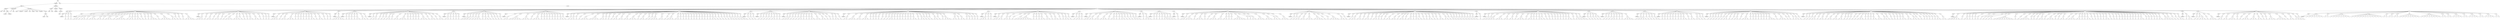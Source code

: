 digraph Tree {
	"t0" [label = "TEI"];
	"t1" [label = "teiHeader"];
	"t2" [label = "fileDesc"];
	"t3" [label = "titleStmt"];
	"t4" [label = "title"];
	"t5" [label = "title"];
	"t6" [label = "author"];
	"t7" [label = "surname"];
	"t8" [label = "forename"];
	"t9" [label = "publicationStmt"];
	"t10" [label = "p"];
	"t11" [label = "idno"];
	"t12" [label = "sourceDesc"];
	"t13" [label = "genre"];
	"t14" [label = "inspiration"];
	"t15" [label = "structure"];
	"t16" [label = "type"];
	"t17" [label = "periode"];
	"t18" [label = "taille"];
	"t19" [label = "permalien"];
	"t20" [label = "sources"];
	"t21" [label = "source"];
	"t22" [label = "author"];
	"t23" [label = "text"];
	"t24" [label = "profileDesc"];
	"t25" [label = "creation"];
	"t26" [label = "date"];
	"t27" [label = "date"];
	"t28" [label = "langUsage"];
	"t29" [label = "language"];
	"t30" [label = "textClass"];
	"t31" [label = "keywords"];
	"t32" [label = "term"];
	"t33" [label = "text"];
	"t34" [label = "body"];
	"t35" [label = "div1"];
	"t36" [label = "head"];
	"t37" [label = "div2"];
	"t38" [label = "head"];
	"t39" [label = "listPerson"];
	"t40" [label = "sp"];
	"t41" [label = "p"];
	"t42" [label = "s"];
	"t43" [label = "sp"];
	"t44" [label = "p"];
	"t45" [label = "s"];
	"t46" [label = "sp"];
	"t47" [label = "p"];
	"t48" [label = "s"];
	"t49" [label = "div2"];
	"t50" [label = "head"];
	"t51" [label = "listPerson"];
	"t52" [label = "sp"];
	"t53" [label = "p"];
	"t54" [label = "s"];
	"t55" [label = "s"];
	"t56" [label = "sp"];
	"t57" [label = "p"];
	"t58" [label = "s"];
	"t59" [label = "sp"];
	"t60" [label = "p"];
	"t61" [label = "s"];
	"t62" [label = "s"];
	"t63" [label = "sp"];
	"t64" [label = "p"];
	"t65" [label = "s"];
	"t66" [label = "sp"];
	"t67" [label = "p"];
	"t68" [label = "s"];
	"t69" [label = "s"];
	"t70" [label = "s"];
	"t71" [label = "sp"];
	"t72" [label = "p"];
	"t73" [label = "s"];
	"t74" [label = "s"];
	"t75" [label = "sp"];
	"t76" [label = "p"];
	"t77" [label = "s"];
	"t78" [label = "sp"];
	"t79" [label = "p"];
	"t80" [label = "s"];
	"t81" [label = "s"];
	"t82" [label = "s"];
	"t83" [label = "sp"];
	"t84" [label = "p"];
	"t85" [label = "s"];
	"t86" [label = "sp"];
	"t87" [label = "p"];
	"t88" [label = "s"];
	"t89" [label = "s"];
	"t90" [label = "s"];
	"t91" [label = "s"];
	"t92" [label = "sp"];
	"t93" [label = "p"];
	"t94" [label = "s"];
	"t95" [label = "sp"];
	"t96" [label = "p"];
	"t97" [label = "s"];
	"t98" [label = "s"];
	"t99" [label = "sp"];
	"t100" [label = "p"];
	"t101" [label = "s"];
	"t102" [label = "sp"];
	"t103" [label = "p"];
	"t104" [label = "s"];
	"t105" [label = "s"];
	"t106" [label = "sp"];
	"t107" [label = "p"];
	"t108" [label = "s"];
	"t109" [label = "sp"];
	"t110" [label = "p"];
	"t111" [label = "s"];
	"t112" [label = "sp"];
	"t113" [label = "p"];
	"t114" [label = "s"];
	"t115" [label = "sp"];
	"t116" [label = "p"];
	"t117" [label = "s"];
	"t118" [label = "s"];
	"t119" [label = "s"];
	"t120" [label = "sp"];
	"t121" [label = "p"];
	"t122" [label = "s"];
	"t123" [label = "sp"];
	"t124" [label = "p"];
	"t125" [label = "s"];
	"t126" [label = "s"];
	"t127" [label = "s"];
	"t128" [label = "s"];
	"t129" [label = "sp"];
	"t130" [label = "p"];
	"t131" [label = "s"];
	"t132" [label = "s"];
	"t133" [label = "sp"];
	"t134" [label = "p"];
	"t135" [label = "s"];
	"t136" [label = "sp"];
	"t137" [label = "p"];
	"t138" [label = "s"];
	"t139" [label = "sp"];
	"t140" [label = "p"];
	"t141" [label = "s"];
	"t142" [label = "sp"];
	"t143" [label = "p"];
	"t144" [label = "s"];
	"t145" [label = "s"];
	"t146" [label = "s"];
	"t147" [label = "s"];
	"t148" [label = "div2"];
	"t149" [label = "head"];
	"t150" [label = "listPerson"];
	"t151" [label = "sp"];
	"t152" [label = "p"];
	"t153" [label = "s"];
	"t154" [label = "s"];
	"t155" [label = "s"];
	"t156" [label = "sp"];
	"t157" [label = "p"];
	"t158" [label = "s"];
	"t159" [label = "sp"];
	"t160" [label = "p"];
	"t161" [label = "s"];
	"t162" [label = "s"];
	"t163" [label = "sp"];
	"t164" [label = "p"];
	"t165" [label = "s"];
	"t166" [label = "sp"];
	"t167" [label = "p"];
	"t168" [label = "s"];
	"t169" [label = "s"];
	"t170" [label = "sp"];
	"t171" [label = "p"];
	"t172" [label = "s"];
	"t173" [label = "sp"];
	"t174" [label = "p"];
	"t175" [label = "s"];
	"t176" [label = "sp"];
	"t177" [label = "p"];
	"t178" [label = "s"];
	"t179" [label = "s"];
	"t180" [label = "s"];
	"t181" [label = "sp"];
	"t182" [label = "p"];
	"t183" [label = "s"];
	"t184" [label = "s"];
	"t185" [label = "s"];
	"t186" [label = "sp"];
	"t187" [label = "p"];
	"t188" [label = "s"];
	"t189" [label = "sp"];
	"t190" [label = "p"];
	"t191" [label = "s"];
	"t192" [label = "sp"];
	"t193" [label = "p"];
	"t194" [label = "s"];
	"t195" [label = "sp"];
	"t196" [label = "p"];
	"t197" [label = "s"];
	"t198" [label = "s"];
	"t199" [label = "sp"];
	"t200" [label = "p"];
	"t201" [label = "s"];
	"t202" [label = "s"];
	"t203" [label = "sp"];
	"t204" [label = "p"];
	"t205" [label = "s"];
	"t206" [label = "sp"];
	"t207" [label = "p"];
	"t208" [label = "s"];
	"t209" [label = "sp"];
	"t210" [label = "p"];
	"t211" [label = "s"];
	"t212" [label = "sp"];
	"t213" [label = "p"];
	"t214" [label = "s"];
	"t215" [label = "div2"];
	"t216" [label = "head"];
	"t217" [label = "listPerson"];
	"t218" [label = "sp"];
	"t219" [label = "p"];
	"t220" [label = "s"];
	"t221" [label = "s"];
	"t222" [label = "s"];
	"t223" [label = "sp"];
	"t224" [label = "p"];
	"t225" [label = "s"];
	"t226" [label = "sp"];
	"t227" [label = "p"];
	"t228" [label = "s"];
	"t229" [label = "s"];
	"t230" [label = "sp"];
	"t231" [label = "p"];
	"t232" [label = "s"];
	"t233" [label = "s"];
	"t234" [label = "s"];
	"t235" [label = "sp"];
	"t236" [label = "p"];
	"t237" [label = "s"];
	"t238" [label = "sp"];
	"t239" [label = "p"];
	"t240" [label = "s"];
	"t241" [label = "sp"];
	"t242" [label = "p"];
	"t243" [label = "s"];
	"t244" [label = "sp"];
	"t245" [label = "p"];
	"t246" [label = "s"];
	"t247" [label = "sp"];
	"t248" [label = "p"];
	"t249" [label = "s"];
	"t250" [label = "sp"];
	"t251" [label = "p"];
	"t252" [label = "s"];
	"t253" [label = "sp"];
	"t254" [label = "p"];
	"t255" [label = "s"];
	"t256" [label = "s"];
	"t257" [label = "sp"];
	"t258" [label = "p"];
	"t259" [label = "s"];
	"t260" [label = "sp"];
	"t261" [label = "p"];
	"t262" [label = "s"];
	"t263" [label = "s"];
	"t264" [label = "sp"];
	"t265" [label = "p"];
	"t266" [label = "s"];
	"t267" [label = "sp"];
	"t268" [label = "p"];
	"t269" [label = "s"];
	"t270" [label = "sp"];
	"t271" [label = "p"];
	"t272" [label = "s"];
	"t273" [label = "div2"];
	"t274" [label = "head"];
	"t275" [label = "listPerson"];
	"t276" [label = "sp"];
	"t277" [label = "p"];
	"t278" [label = "s"];
	"t279" [label = "s"];
	"t280" [label = "s"];
	"t281" [label = "s"];
	"t282" [label = "s"];
	"t283" [label = "div2"];
	"t284" [label = "head"];
	"t285" [label = "listPerson"];
	"t286" [label = "sp"];
	"t287" [label = "p"];
	"t288" [label = "s"];
	"t289" [label = "sp"];
	"t290" [label = "p"];
	"t291" [label = "s"];
	"t292" [label = "sp"];
	"t293" [label = "p"];
	"t294" [label = "s"];
	"t295" [label = "sp"];
	"t296" [label = "p"];
	"t297" [label = "s"];
	"t298" [label = "sp"];
	"t299" [label = "p"];
	"t300" [label = "s"];
	"t301" [label = "s"];
	"t302" [label = "sp"];
	"t303" [label = "p"];
	"t304" [label = "s"];
	"t305" [label = "s"];
	"t306" [label = "sp"];
	"t307" [label = "p"];
	"t308" [label = "s"];
	"t309" [label = "div2"];
	"t310" [label = "head"];
	"t311" [label = "listPerson"];
	"t312" [label = "sp"];
	"t313" [label = "p"];
	"t314" [label = "s"];
	"t315" [label = "sp"];
	"t316" [label = "p"];
	"t317" [label = "s"];
	"t318" [label = "s"];
	"t319" [label = "sp"];
	"t320" [label = "p"];
	"t321" [label = "s"];
	"t322" [label = "sp"];
	"t323" [label = "p"];
	"t324" [label = "s"];
	"t325" [label = "sp"];
	"t326" [label = "p"];
	"t327" [label = "s"];
	"t328" [label = "sp"];
	"t329" [label = "p"];
	"t330" [label = "s"];
	"t331" [label = "s"];
	"t332" [label = "sp"];
	"t333" [label = "p"];
	"t334" [label = "s"];
	"t335" [label = "sp"];
	"t336" [label = "p"];
	"t337" [label = "s"];
	"t338" [label = "s"];
	"t339" [label = "sp"];
	"t340" [label = "p"];
	"t341" [label = "s"];
	"t342" [label = "s"];
	"t343" [label = "s"];
	"t344" [label = "sp"];
	"t345" [label = "p"];
	"t346" [label = "s"];
	"t347" [label = "sp"];
	"t348" [label = "p"];
	"t349" [label = "s"];
	"t350" [label = "sp"];
	"t351" [label = "p"];
	"t352" [label = "s"];
	"t353" [label = "sp"];
	"t354" [label = "p"];
	"t355" [label = "s"];
	"t356" [label = "sp"];
	"t357" [label = "p"];
	"t358" [label = "s"];
	"t359" [label = "sp"];
	"t360" [label = "p"];
	"t361" [label = "s"];
	"t362" [label = "s"];
	"t363" [label = "s"];
	"t364" [label = "sp"];
	"t365" [label = "p"];
	"t366" [label = "s"];
	"t367" [label = "sp"];
	"t368" [label = "p"];
	"t369" [label = "s"];
	"t370" [label = "s"];
	"t371" [label = "sp"];
	"t372" [label = "p"];
	"t373" [label = "s"];
	"t374" [label = "sp"];
	"t375" [label = "p"];
	"t376" [label = "s"];
	"t377" [label = "s"];
	"t378" [label = "div2"];
	"t379" [label = "head"];
	"t380" [label = "listPerson"];
	"t381" [label = "sp"];
	"t382" [label = "p"];
	"t383" [label = "s"];
	"t384" [label = "s"];
	"t385" [label = "sp"];
	"t386" [label = "p"];
	"t387" [label = "s"];
	"t388" [label = "sp"];
	"t389" [label = "p"];
	"t390" [label = "s"];
	"t391" [label = "sp"];
	"t392" [label = "p"];
	"t393" [label = "s"];
	"t394" [label = "sp"];
	"t395" [label = "p"];
	"t396" [label = "s"];
	"t397" [label = "div2"];
	"t398" [label = "head"];
	"t399" [label = "listPerson"];
	"t400" [label = "sp"];
	"t401" [label = "p"];
	"t402" [label = "s"];
	"t403" [label = "sp"];
	"t404" [label = "p"];
	"t405" [label = "s"];
	"t406" [label = "s"];
	"t407" [label = "sp"];
	"t408" [label = "p"];
	"t409" [label = "s"];
	"t410" [label = "sp"];
	"t411" [label = "p"];
	"t412" [label = "s"];
	"t413" [label = "sp"];
	"t414" [label = "p"];
	"t415" [label = "s"];
	"t416" [label = "s"];
	"t417" [label = "s"];
	"t418" [label = "sp"];
	"t419" [label = "p"];
	"t420" [label = "s"];
	"t421" [label = "sp"];
	"t422" [label = "p"];
	"t423" [label = "s"];
	"t424" [label = "s"];
	"t425" [label = "sp"];
	"t426" [label = "p"];
	"t427" [label = "s"];
	"t428" [label = "sp"];
	"t429" [label = "p"];
	"t430" [label = "s"];
	"t431" [label = "sp"];
	"t432" [label = "p"];
	"t433" [label = "s"];
	"t434" [label = "sp"];
	"t435" [label = "p"];
	"t436" [label = "s"];
	"t437" [label = "sp"];
	"t438" [label = "p"];
	"t439" [label = "s"];
	"t440" [label = "div2"];
	"t441" [label = "head"];
	"t442" [label = "listPerson"];
	"t443" [label = "sp"];
	"t444" [label = "p"];
	"t445" [label = "s"];
	"t446" [label = "s"];
	"t447" [label = "sp"];
	"t448" [label = "p"];
	"t449" [label = "s"];
	"t450" [label = "s"];
	"t451" [label = "s"];
	"t452" [label = "s"];
	"t453" [label = "s"];
	"t454" [label = "sp"];
	"t455" [label = "p"];
	"t456" [label = "s"];
	"t457" [label = "s"];
	"t458" [label = "s"];
	"t459" [label = "sp"];
	"t460" [label = "p"];
	"t461" [label = "s"];
	"t462" [label = "sp"];
	"t463" [label = "p"];
	"t464" [label = "s"];
	"t465" [label = "s"];
	"t466" [label = "s"];
	"t467" [label = "sp"];
	"t468" [label = "p"];
	"t469" [label = "s"];
	"t470" [label = "sp"];
	"t471" [label = "p"];
	"t472" [label = "s"];
	"t473" [label = "sp"];
	"t474" [label = "p"];
	"t475" [label = "s"];
	"t476" [label = "sp"];
	"t477" [label = "p"];
	"t478" [label = "s"];
	"t479" [label = "sp"];
	"t480" [label = "p"];
	"t481" [label = "s"];
	"t482" [label = "sp"];
	"t483" [label = "p"];
	"t484" [label = "s"];
	"t485" [label = "sp"];
	"t486" [label = "p"];
	"t487" [label = "s"];
	"t488" [label = "sp"];
	"t489" [label = "p"];
	"t490" [label = "s"];
	"t491" [label = "s"];
	"t492" [label = "sp"];
	"t493" [label = "p"];
	"t494" [label = "s"];
	"t495" [label = "div2"];
	"t496" [label = "head"];
	"t497" [label = "listPerson"];
	"t498" [label = "sp"];
	"t499" [label = "p"];
	"t500" [label = "s"];
	"t501" [label = "sp"];
	"t502" [label = "p"];
	"t503" [label = "s"];
	"t504" [label = "s"];
	"t505" [label = "sp"];
	"t506" [label = "p"];
	"t507" [label = "s"];
	"t508" [label = "sp"];
	"t509" [label = "p"];
	"t510" [label = "s"];
	"t511" [label = "sp"];
	"t512" [label = "p"];
	"t513" [label = "s"];
	"t514" [label = "s"];
	"t515" [label = "s"];
	"t516" [label = "sp"];
	"t517" [label = "p"];
	"t518" [label = "s"];
	"t519" [label = "s"];
	"t520" [label = "s"];
	"t521" [label = "s"];
	"t522" [label = "sp"];
	"t523" [label = "p"];
	"t524" [label = "s"];
	"t525" [label = "s"];
	"t526" [label = "sp"];
	"t527" [label = "p"];
	"t528" [label = "s"];
	"t529" [label = "sp"];
	"t530" [label = "p"];
	"t531" [label = "s"];
	"t532" [label = "sp"];
	"t533" [label = "p"];
	"t534" [label = "s"];
	"t535" [label = "sp"];
	"t536" [label = "p"];
	"t537" [label = "s"];
	"t538" [label = "s"];
	"t539" [label = "sp"];
	"t540" [label = "p"];
	"t541" [label = "s"];
	"t542" [label = "s"];
	"t543" [label = "sp"];
	"t544" [label = "p"];
	"t545" [label = "s"];
	"t546" [label = "s"];
	"t547" [label = "sp"];
	"t548" [label = "p"];
	"t549" [label = "s"];
	"t550" [label = "s"];
	"t551" [label = "s"];
	"t552" [label = "sp"];
	"t553" [label = "p"];
	"t554" [label = "s"];
	"t555" [label = "sp"];
	"t556" [label = "p"];
	"t557" [label = "s"];
	"t558" [label = "s"];
	"t559" [label = "sp"];
	"t560" [label = "p"];
	"t561" [label = "s"];
	"t562" [label = "sp"];
	"t563" [label = "p"];
	"t564" [label = "s"];
	"t565" [label = "sp"];
	"t566" [label = "p"];
	"t567" [label = "s"];
	"t568" [label = "s"];
	"t569" [label = "s"];
	"t570" [label = "sp"];
	"t571" [label = "p"];
	"t572" [label = "s"];
	"t573" [label = "s"];
	"t574" [label = "sp"];
	"t575" [label = "p"];
	"t576" [label = "s"];
	"t577" [label = "sp"];
	"t578" [label = "p"];
	"t579" [label = "s"];
	"t580" [label = "s"];
	"t581" [label = "s"];
	"t582" [label = "sp"];
	"t583" [label = "p"];
	"t584" [label = "s"];
	"t585" [label = "s"];
	"t586" [label = "sp"];
	"t587" [label = "p"];
	"t588" [label = "s"];
	"t589" [label = "sp"];
	"t590" [label = "p"];
	"t591" [label = "s"];
	"t592" [label = "sp"];
	"t593" [label = "p"];
	"t594" [label = "s"];
	"t595" [label = "sp"];
	"t596" [label = "p"];
	"t597" [label = "s"];
	"t598" [label = "sp"];
	"t599" [label = "p"];
	"t600" [label = "s"];
	"t601" [label = "sp"];
	"t602" [label = "p"];
	"t603" [label = "s"];
	"t604" [label = "sp"];
	"t605" [label = "p"];
	"t606" [label = "s"];
	"t607" [label = "sp"];
	"t608" [label = "p"];
	"t609" [label = "s"];
	"t610" [label = "sp"];
	"t611" [label = "p"];
	"t612" [label = "s"];
	"t613" [label = "sp"];
	"t614" [label = "p"];
	"t615" [label = "s"];
	"t616" [label = "sp"];
	"t617" [label = "p"];
	"t618" [label = "s"];
	"t619" [label = "sp"];
	"t620" [label = "p"];
	"t621" [label = "s"];
	"t622" [label = "sp"];
	"t623" [label = "p"];
	"t624" [label = "s"];
	"t625" [label = "s"];
	"t626" [label = "sp"];
	"t627" [label = "p"];
	"t628" [label = "s"];
	"t629" [label = "sp"];
	"t630" [label = "p"];
	"t631" [label = "s"];
	"t632" [label = "sp"];
	"t633" [label = "p"];
	"t634" [label = "s"];
	"t635" [label = "sp"];
	"t636" [label = "p"];
	"t637" [label = "s"];
	"t638" [label = "sp"];
	"t639" [label = "p"];
	"t640" [label = "s"];
	"t641" [label = "sp"];
	"t642" [label = "p"];
	"t643" [label = "s"];
	"t644" [label = "s"];
	"t645" [label = "sp"];
	"t646" [label = "p"];
	"t647" [label = "s"];
	"t648" [label = "sp"];
	"t649" [label = "p"];
	"t650" [label = "s"];
	"t651" [label = "sp"];
	"t652" [label = "p"];
	"t653" [label = "s"];
	"t654" [label = "sp"];
	"t655" [label = "p"];
	"t656" [label = "s"];
	"t657" [label = "s"];
	"t658" [label = "div2"];
	"t659" [label = "head"];
	"t660" [label = "listPerson"];
	"t661" [label = "sp"];
	"t662" [label = "p"];
	"t663" [label = "s"];
	"t664" [label = "sp"];
	"t665" [label = "p"];
	"t666" [label = "s"];
	"t667" [label = "sp"];
	"t668" [label = "p"];
	"t669" [label = "s"];
	"t670" [label = "div2"];
	"t671" [label = "head"];
	"t672" [label = "listPerson"];
	"t673" [label = "sp"];
	"t674" [label = "p"];
	"t675" [label = "s"];
	"t676" [label = "sp"];
	"t677" [label = "p"];
	"t678" [label = "s"];
	"t679" [label = "sp"];
	"t680" [label = "p"];
	"t681" [label = "s"];
	"t682" [label = "sp"];
	"t683" [label = "p"];
	"t684" [label = "s"];
	"t685" [label = "sp"];
	"t686" [label = "p"];
	"t687" [label = "s"];
	"t688" [label = "sp"];
	"t689" [label = "p"];
	"t690" [label = "s"];
	"t691" [label = "s"];
	"t692" [label = "sp"];
	"t693" [label = "p"];
	"t694" [label = "s"];
	"t695" [label = "sp"];
	"t696" [label = "p"];
	"t697" [label = "s"];
	"t698" [label = "div2"];
	"t699" [label = "head"];
	"t700" [label = "listPerson"];
	"t701" [label = "sp"];
	"t702" [label = "p"];
	"t703" [label = "s"];
	"t704" [label = "sp"];
	"t705" [label = "p"];
	"t706" [label = "s"];
	"t707" [label = "s"];
	"t708" [label = "sp"];
	"t709" [label = "p"];
	"t710" [label = "s"];
	"t711" [label = "sp"];
	"t712" [label = "p"];
	"t713" [label = "s"];
	"t714" [label = "sp"];
	"t715" [label = "p"];
	"t716" [label = "s"];
	"t717" [label = "sp"];
	"t718" [label = "p"];
	"t719" [label = "s"];
	"t720" [label = "s"];
	"t721" [label = "sp"];
	"t722" [label = "p"];
	"t723" [label = "s"];
	"t724" [label = "sp"];
	"t725" [label = "p"];
	"t726" [label = "s"];
	"t727" [label = "sp"];
	"t728" [label = "p"];
	"t729" [label = "s"];
	"t730" [label = "sp"];
	"t731" [label = "p"];
	"t732" [label = "s"];
	"t733" [label = "s"];
	"t734" [label = "sp"];
	"t735" [label = "p"];
	"t736" [label = "s"];
	"t737" [label = "s"];
	"t738" [label = "sp"];
	"t739" [label = "p"];
	"t740" [label = "s"];
	"t741" [label = "s"];
	"t742" [label = "sp"];
	"t743" [label = "p"];
	"t744" [label = "s"];
	"t745" [label = "sp"];
	"t746" [label = "p"];
	"t747" [label = "s"];
	"t748" [label = "sp"];
	"t749" [label = "p"];
	"t750" [label = "s"];
	"t751" [label = "sp"];
	"t752" [label = "p"];
	"t753" [label = "s"];
	"t754" [label = "s"];
	"t755" [label = "sp"];
	"t756" [label = "p"];
	"t757" [label = "s"];
	"t758" [label = "div2"];
	"t759" [label = "head"];
	"t760" [label = "listPerson"];
	"t761" [label = "sp"];
	"t762" [label = "p"];
	"t763" [label = "s"];
	"t764" [label = "s"];
	"t765" [label = "sp"];
	"t766" [label = "p"];
	"t767" [label = "s"];
	"t768" [label = "s"];
	"t769" [label = "s"];
	"t770" [label = "sp"];
	"t771" [label = "p"];
	"t772" [label = "s"];
	"t773" [label = "s"];
	"t774" [label = "sp"];
	"t775" [label = "p"];
	"t776" [label = "s"];
	"t777" [label = "s"];
	"t778" [label = "s"];
	"t779" [label = "sp"];
	"t780" [label = "p"];
	"t781" [label = "s"];
	"t782" [label = "sp"];
	"t783" [label = "p"];
	"t784" [label = "s"];
	"t785" [label = "sp"];
	"t786" [label = "p"];
	"t787" [label = "s"];
	"t788" [label = "sp"];
	"t789" [label = "p"];
	"t790" [label = "s"];
	"t791" [label = "sp"];
	"t792" [label = "p"];
	"t793" [label = "s"];
	"t794" [label = "sp"];
	"t795" [label = "p"];
	"t796" [label = "s"];
	"t797" [label = "sp"];
	"t798" [label = "p"];
	"t799" [label = "s"];
	"t800" [label = "sp"];
	"t801" [label = "p"];
	"t802" [label = "s"];
	"t803" [label = "s"];
	"t804" [label = "sp"];
	"t805" [label = "p"];
	"t806" [label = "s"];
	"t807" [label = "sp"];
	"t808" [label = "p"];
	"t809" [label = "s"];
	"t810" [label = "sp"];
	"t811" [label = "p"];
	"t812" [label = "s"];
	"t813" [label = "sp"];
	"t814" [label = "p"];
	"t815" [label = "s"];
	"t816" [label = "sp"];
	"t817" [label = "p"];
	"t818" [label = "s"];
	"t819" [label = "sp"];
	"t820" [label = "p"];
	"t821" [label = "s"];
	"t822" [label = "sp"];
	"t823" [label = "p"];
	"t824" [label = "s"];
	"t825" [label = "sp"];
	"t826" [label = "p"];
	"t827" [label = "s"];
	"t828" [label = "s"];
	"t829" [label = "sp"];
	"t830" [label = "p"];
	"t831" [label = "s"];
	"t832" [label = "sp"];
	"t833" [label = "p"];
	"t834" [label = "s"];
	"t835" [label = "s"];
	"t836" [label = "sp"];
	"t837" [label = "p"];
	"t838" [label = "s"];
	"t839" [label = "sp"];
	"t840" [label = "p"];
	"t841" [label = "s"];
	"t842" [label = "sp"];
	"t843" [label = "p"];
	"t844" [label = "s"];
	"t845" [label = "sp"];
	"t846" [label = "p"];
	"t847" [label = "s"];
	"t848" [label = "s"];
	"t849" [label = "sp"];
	"t850" [label = "p"];
	"t851" [label = "s"];
	"t852" [label = "sp"];
	"t853" [label = "p"];
	"t854" [label = "s"];
	"t855" [label = "sp"];
	"t856" [label = "p"];
	"t857" [label = "s"];
	"t858" [label = "s"];
	"t859" [label = "s"];
	"t860" [label = "sp"];
	"t861" [label = "p"];
	"t862" [label = "s"];
	"t863" [label = "s"];
	"t864" [label = "p"];
	"t865" [label = "s"];
	"t866" [label = "sp"];
	"t867" [label = "p"];
	"t868" [label = "s"];
	"t869" [label = "s"];
	"t870" [label = "sp"];
	"t871" [label = "p"];
	"t872" [label = "s"];
	"t873" [label = "p"];
	"t874" [label = "s"];
	"t875" [label = "sp"];
	"t876" [label = "p"];
	"t877" [label = "s"];
	"t878" [label = "sp"];
	"t879" [label = "p"];
	"t880" [label = "s"];
	"t881" [label = "sp"];
	"t882" [label = "p"];
	"t883" [label = "s"];
	"t884" [label = "div2"];
	"t885" [label = "head"];
	"t886" [label = "listPerson"];
	"t887" [label = "sp"];
	"t888" [label = "p"];
	"t889" [label = "s"];
	"t890" [label = "s"];
	"t891" [label = "s"];
	"t892" [label = "sp"];
	"t893" [label = "p"];
	"t894" [label = "s"];
	"t895" [label = "sp"];
	"t896" [label = "p"];
	"t897" [label = "s"];
	"t898" [label = "div2"];
	"t899" [label = "head"];
	"t900" [label = "listPerson"];
	"t901" [label = "sp"];
	"t902" [label = "p"];
	"t903" [label = "s"];
	"t904" [label = "s"];
	"t905" [label = "sp"];
	"t906" [label = "p"];
	"t907" [label = "s"];
	"t908" [label = "s"];
	"t909" [label = "sp"];
	"t910" [label = "p"];
	"t911" [label = "s"];
	"t912" [label = "s"];
	"t913" [label = "sp"];
	"t914" [label = "p"];
	"t915" [label = "s"];
	"t916" [label = "sp"];
	"t917" [label = "p"];
	"t918" [label = "s"];
	"t919" [label = "sp"];
	"t920" [label = "p"];
	"t921" [label = "s"];
	"t922" [label = "sp"];
	"t923" [label = "p"];
	"t924" [label = "s"];
	"t925" [label = "s"];
	"t926" [label = "s"];
	"t927" [label = "s"];
	"t928" [label = "s"];
	"t929" [label = "s"];
	"t930" [label = "sp"];
	"t931" [label = "p"];
	"t932" [label = "s"];
	"t933" [label = "sp"];
	"t934" [label = "p"];
	"t935" [label = "s"];
	"t936" [label = "sp"];
	"t937" [label = "p"];
	"t938" [label = "s"];
	"t939" [label = "sp"];
	"t940" [label = "p"];
	"t941" [label = "s"];
	"t942" [label = "s"];
	"t943" [label = "sp"];
	"t944" [label = "p"];
	"t945" [label = "s"];
	"t946" [label = "s"];
	"t947" [label = "sp"];
	"t948" [label = "p"];
	"t949" [label = "s"];
	"t950" [label = "sp"];
	"t951" [label = "p"];
	"t952" [label = "s"];
	"t953" [label = "s"];
	"t954" [label = "sp"];
	"t955" [label = "p"];
	"t956" [label = "s"];
	"t957" [label = "sp"];
	"t958" [label = "p"];
	"t959" [label = "s"];
	"t960" [label = "sp"];
	"t961" [label = "p"];
	"t962" [label = "s"];
	"t963" [label = "s"];
	"t964" [label = "sp"];
	"t965" [label = "p"];
	"t966" [label = "s"];
	"t967" [label = "div2"];
	"t968" [label = "head"];
	"t969" [label = "listPerson"];
	"t970" [label = "sp"];
	"t971" [label = "p"];
	"t972" [label = "s"];
	"t973" [label = "sp"];
	"t974" [label = "p"];
	"t975" [label = "s"];
	"t976" [label = "s"];
	"t977" [label = "sp"];
	"t978" [label = "p"];
	"t979" [label = "s"];
	"t980" [label = "div2"];
	"t981" [label = "head"];
	"t982" [label = "listPerson"];
	"t983" [label = "sp"];
	"t984" [label = "p"];
	"t985" [label = "s"];
	"t986" [label = "s"];
	"t987" [label = "sp"];
	"t988" [label = "p"];
	"t989" [label = "s"];
	"t990" [label = "s"];
	"t991" [label = "sp"];
	"t992" [label = "p"];
	"t993" [label = "s"];
	"t994" [label = "s"];
	"t995" [label = "sp"];
	"t996" [label = "p"];
	"t997" [label = "s"];
	"t998" [label = "s"];
	"t999" [label = "s"];
	"t1000" [label = "sp"];
	"t1001" [label = "p"];
	"t1002" [label = "s"];
	"t1003" [label = "sp"];
	"t1004" [label = "p"];
	"t1005" [label = "s"];
	"t1006" [label = "s"];
	"t1007" [label = "sp"];
	"t1008" [label = "p"];
	"t1009" [label = "s"];
	"t1010" [label = "sp"];
	"t1011" [label = "p"];
	"t1012" [label = "s"];
	"t1013" [label = "sp"];
	"t1014" [label = "p"];
	"t1015" [label = "s"];
	"t1016" [label = "s"];
	"t1017" [label = "sp"];
	"t1018" [label = "p"];
	"t1019" [label = "s"];
	"t1020" [label = "sp"];
	"t1021" [label = "p"];
	"t1022" [label = "s"];
	"t1023" [label = "sp"];
	"t1024" [label = "p"];
	"t1025" [label = "s"];
	"t1026" [label = "sp"];
	"t1027" [label = "p"];
	"t1028" [label = "s"];
	"t1029" [label = "s"];
	"t1030" [label = "sp"];
	"t1031" [label = "p"];
	"t1032" [label = "s"];
	"t1033" [label = "div2"];
	"t1034" [label = "head"];
	"t1035" [label = "listPerson"];
	"t1036" [label = "sp"];
	"t1037" [label = "p"];
	"t1038" [label = "s"];
	"t1039" [label = "sp"];
	"t1040" [label = "p"];
	"t1041" [label = "s"];
	"t1042" [label = "s"];
	"t1043" [label = "s"];
	"t1044" [label = "div2"];
	"t1045" [label = "head"];
	"t1046" [label = "listPerson"];
	"t1047" [label = "sp"];
	"t1048" [label = "p"];
	"t1049" [label = "s"];
	"t1050" [label = "sp"];
	"t1051" [label = "p"];
	"t1052" [label = "s"];
	"t1053" [label = "sp"];
	"t1054" [label = "p"];
	"t1055" [label = "s"];
	"t1056" [label = "sp"];
	"t1057" [label = "p"];
	"t1058" [label = "s"];
	"t1059" [label = "sp"];
	"t1060" [label = "p"];
	"t1061" [label = "s"];
	"t1062" [label = "s"];
	"t1063" [label = "s"];
	"t1064" [label = "sp"];
	"t1065" [label = "p"];
	"t1066" [label = "s"];
	"t1067" [label = "sp"];
	"t1068" [label = "p"];
	"t1069" [label = "s"];
	"t1070" [label = "div2"];
	"t1071" [label = "head"];
	"t1072" [label = "listPerson"];
	"t1073" [label = "sp"];
	"t1074" [label = "p"];
	"t1075" [label = "s"];
	"t1076" [label = "div2"];
	"t1077" [label = "head"];
	"t1078" [label = "listPerson"];
	"t1079" [label = "sp"];
	"t1080" [label = "p"];
	"t1081" [label = "s"];
	"t1082" [label = "s"];
	"t1083" [label = "sp"];
	"t1084" [label = "p"];
	"t1085" [label = "s"];
	"t1086" [label = "s"];
	"t1087" [label = "s"];
	"t1088" [label = "sp"];
	"t1089" [label = "p"];
	"t1090" [label = "s"];
	"t1091" [label = "sp"];
	"t1092" [label = "p"];
	"t1093" [label = "s"];
	"t1094" [label = "s"];
	"t1095" [label = "s"];
	"t1096" [label = "sp"];
	"t1097" [label = "p"];
	"t1098" [label = "s"];
	"t1099" [label = "sp"];
	"t1100" [label = "p"];
	"t1101" [label = "s"];
	"t1102" [label = "sp"];
	"t1103" [label = "p"];
	"t1104" [label = "s"];
	"t1105" [label = "s"];
	"t1106" [label = "s"];
	"t1107" [label = "sp"];
	"t1108" [label = "p"];
	"t1109" [label = "s"];
	"t1110" [label = "s"];
	"t1111" [label = "sp"];
	"t1112" [label = "p"];
	"t1113" [label = "s"];
	"t1114" [label = "s"];
	"t1115" [label = "sp"];
	"t1116" [label = "p"];
	"t1117" [label = "s"];
	"t1118" [label = "sp"];
	"t1119" [label = "p"];
	"t1120" [label = "s"];
	"t1121" [label = "sp"];
	"t1122" [label = "p"];
	"t1123" [label = "s"];
	"t1124" [label = "s"];
	"t1125" [label = "s"];
	"t1126" [label = "s"];
	"t1127" [label = "s"];
	"t1128" [label = "sp"];
	"t1129" [label = "p"];
	"t1130" [label = "s"];
	"t1131" [label = "sp"];
	"t1132" [label = "p"];
	"t1133" [label = "s"];
	"t1134" [label = "sp"];
	"t1135" [label = "p"];
	"t1136" [label = "s"];
	"t1137" [label = "s"];
	"t1138" [label = "sp"];
	"t1139" [label = "p"];
	"t1140" [label = "s"];
	"t1141" [label = "s"];
	"t1142" [label = "s"];
	"t1143" [label = "sp"];
	"t1144" [label = "p"];
	"t1145" [label = "s"];
	"t1146" [label = "s"];
	"t1147" [label = "s"];
	"t1148" [label = "sp"];
	"t1149" [label = "p"];
	"t1150" [label = "s"];
	"t1151" [label = "s"];
	"t1152" [label = "sp"];
	"t1153" [label = "p"];
	"t1154" [label = "s"];
	"t1155" [label = "sp"];
	"t1156" [label = "p"];
	"t1157" [label = "s"];
	"t1158" [label = "s"];
	"t1159" [label = "s"];
	"t1160" [label = "div2"];
	"t1161" [label = "head"];
	"t1162" [label = "listPerson"];
	"t1163" [label = "sp"];
	"t1164" [label = "p"];
	"t1165" [label = "s"];
	"t1166" [label = "sp"];
	"t1167" [label = "p"];
	"t1168" [label = "s"];
	"t1169" [label = "sp"];
	"t1170" [label = "p"];
	"t1171" [label = "s"];
	"t1172" [label = "s"];
	"t1173" [label = "sp"];
	"t1174" [label = "p"];
	"t1175" [label = "s"];
	"t1176" [label = "s"];
	"t1177" [label = "sp"];
	"t1178" [label = "p"];
	"t1179" [label = "s"];
	"t1180" [label = "s"];
	"t1181" [label = "s"];
	"t1182" [label = "sp"];
	"t1183" [label = "p"];
	"t1184" [label = "s"];
	"t1185" [label = "s"];
	"t1186" [label = "s"];
	"t1187" [label = "s"];
	"t1188" [label = "sp"];
	"t1189" [label = "p"];
	"t1190" [label = "s"];
	"t1191" [label = "sp"];
	"t1192" [label = "p"];
	"t1193" [label = "s"];
	"t1194" [label = "sp"];
	"t1195" [label = "p"];
	"t1196" [label = "s"];
	"t1197" [label = "s"];
	"t1198" [label = "s"];
	"t1199" [label = "s"];
	"t1200" [label = "sp"];
	"t1201" [label = "p"];
	"t1202" [label = "s"];
	"t1203" [label = "s"];
	"t1204" [label = "sp"];
	"t1205" [label = "p"];
	"t1206" [label = "s"];
	"t1207" [label = "div2"];
	"t1208" [label = "head"];
	"t1209" [label = "listPerson"];
	"t1210" [label = "sp"];
	"t1211" [label = "p"];
	"t1212" [label = "s"];
	"t1213" [label = "sp"];
	"t1214" [label = "p"];
	"t1215" [label = "s"];
	"t1216" [label = "s"];
	"t1217" [label = "sp"];
	"t1218" [label = "p"];
	"t1219" [label = "s"];
	"t1220" [label = "s"];
	"t1221" [label = "sp"];
	"t1222" [label = "p"];
	"t1223" [label = "s"];
	"t1224" [label = "sp"];
	"t1225" [label = "p"];
	"t1226" [label = "s"];
	"t1227" [label = "s"];
	"t1228" [label = "sp"];
	"t1229" [label = "p"];
	"t1230" [label = "s"];
	"t1231" [label = "sp"];
	"t1232" [label = "p"];
	"t1233" [label = "s"];
	"t1234" [label = "s"];
	"t1235" [label = "sp"];
	"t1236" [label = "p"];
	"t1237" [label = "s"];
	"t1238" [label = "sp"];
	"t1239" [label = "p"];
	"t1240" [label = "s"];
	"t1241" [label = "sp"];
	"t1242" [label = "p"];
	"t1243" [label = "s"];
	"t1244" [label = "sp"];
	"t1245" [label = "p"];
	"t1246" [label = "s"];
	"t1247" [label = "s"];
	"t1248" [label = "sp"];
	"t1249" [label = "p"];
	"t1250" [label = "s"];
	"t1251" [label = "s"];
	"t1252" [label = "sp"];
	"t1253" [label = "p"];
	"t1254" [label = "s"];
	"t1255" [label = "sp"];
	"t1256" [label = "p"];
	"t1257" [label = "s"];
	"t1258" [label = "s"];
	"t1259" [label = "sp"];
	"t1260" [label = "p"];
	"t1261" [label = "s"];
	"t1262" [label = "sp"];
	"t1263" [label = "p"];
	"t1264" [label = "s"];
	"t1265" [label = "s"];
	"t1266" [label = "sp"];
	"t1267" [label = "p"];
	"t1268" [label = "s"];
	"t1269" [label = "sp"];
	"t1270" [label = "p"];
	"t1271" [label = "s"];
	"t1272" [label = "s"];
	"t1273" [label = "sp"];
	"t1274" [label = "p"];
	"t1275" [label = "s"];
	"t1276" [label = "sp"];
	"t1277" [label = "p"];
	"t1278" [label = "s"];
	"t1279" [label = "sp"];
	"t1280" [label = "p"];
	"t1281" [label = "s"];
	"t1282" [label = "sp"];
	"t1283" [label = "p"];
	"t1284" [label = "s"];
	"t1285" [label = "s"];
	"t1286" [label = "sp"];
	"t1287" [label = "p"];
	"t1288" [label = "s"];
	"t1289" [label = "sp"];
	"t1290" [label = "p"];
	"t1291" [label = "s"];
	"t1292" [label = "sp"];
	"t1293" [label = "p"];
	"t1294" [label = "s"];
	"t1295" [label = "s"];
	"t1296" [label = "sp"];
	"t1297" [label = "p"];
	"t1298" [label = "s"];
	"t1299" [label = "s"];
	"t1300" [label = "sp"];
	"t1301" [label = "p"];
	"t1302" [label = "s"];
	"t1303" [label = "sp"];
	"t1304" [label = "p"];
	"t1305" [label = "s"];
	"t1306" [label = "s"];
	"t1307" [label = "sp"];
	"t1308" [label = "p"];
	"t1309" [label = "s"];
	"t1310" [label = "sp"];
	"t1311" [label = "p"];
	"t1312" [label = "s"];
	"t1313" [label = "sp"];
	"t1314" [label = "p"];
	"t1315" [label = "s"];
	"t1316" [label = "sp"];
	"t1317" [label = "p"];
	"t1318" [label = "s"];
	"t1319" [label = "sp"];
	"t1320" [label = "p"];
	"t1321" [label = "s"];
	"t1322" [label = "sp"];
	"t1323" [label = "p"];
	"t1324" [label = "s"];
	"t1325" [label = "sp"];
	"t1326" [label = "p"];
	"t1327" [label = "s"];
	"t1328" [label = "sp"];
	"t1329" [label = "p"];
	"t1330" [label = "s"];
	"t1331" [label = "div2"];
	"t1332" [label = "head"];
	"t1333" [label = "listPerson"];
	"t1334" [label = "sp"];
	"t1335" [label = "p"];
	"t1336" [label = "s"];
	"t1337" [label = "div2"];
	"t1338" [label = "head"];
	"t1339" [label = "listPerson"];
	"t1340" [label = "sp"];
	"t1341" [label = "p"];
	"t1342" [label = "s"];
	"t1343" [label = "sp"];
	"t1344" [label = "p"];
	"t1345" [label = "s"];
	"t1346" [label = "sp"];
	"t1347" [label = "p"];
	"t1348" [label = "s"];
	"t1349" [label = "s"];
	"t1350" [label = "s"];
	"t1351" [label = "sp"];
	"t1352" [label = "p"];
	"t1353" [label = "s"];
	"t1354" [label = "s"];
	"t1355" [label = "s"];
	"t1356" [label = "sp"];
	"t1357" [label = "p"];
	"t1358" [label = "s"];
	"t1359" [label = "s"];
	"t1360" [label = "sp"];
	"t1361" [label = "p"];
	"t1362" [label = "s"];
	"t1363" [label = "s"];
	"t1364" [label = "sp"];
	"t1365" [label = "p"];
	"t1366" [label = "s"];
	"t1367" [label = "sp"];
	"t1368" [label = "p"];
	"t1369" [label = "s"];
	"t1370" [label = "s"];
	"t1371" [label = "s"];
	"t1372" [label = "sp"];
	"t1373" [label = "p"];
	"t1374" [label = "s"];
	"t1375" [label = "sp"];
	"t1376" [label = "p"];
	"t1377" [label = "s"];
	"t1378" [label = "s"];
	"t1379" [label = "sp"];
	"t1380" [label = "p"];
	"t1381" [label = "s"];
	"t1382" [label = "sp"];
	"t1383" [label = "p"];
	"t1384" [label = "s"];
	"t1385" [label = "sp"];
	"t1386" [label = "p"];
	"t1387" [label = "s"];
	"t1388" [label = "s"];
	"t1389" [label = "sp"];
	"t1390" [label = "p"];
	"t1391" [label = "s"];
	"t1392" [label = "sp"];
	"t1393" [label = "p"];
	"t1394" [label = "s"];
	"t1395" [label = "sp"];
	"t1396" [label = "p"];
	"t1397" [label = "s"];
	"t1398" [label = "sp"];
	"t1399" [label = "p"];
	"t1400" [label = "s"];
	"t1401" [label = "sp"];
	"t1402" [label = "p"];
	"t1403" [label = "s"];
	"t1404" [label = "sp"];
	"t1405" [label = "p"];
	"t1406" [label = "s"];
	"t1407" [label = "sp"];
	"t1408" [label = "p"];
	"t1409" [label = "s"];
	"t1410" [label = "sp"];
	"t1411" [label = "p"];
	"t1412" [label = "s"];
	"t1413" [label = "sp"];
	"t1414" [label = "p"];
	"t1415" [label = "s"];
	"t1416" [label = "sp"];
	"t1417" [label = "p"];
	"t1418" [label = "s"];
	"t1419" [label = "s"];
	"t1420" [label = "sp"];
	"t1421" [label = "p"];
	"t1422" [label = "s"];
	"t1423" [label = "sp"];
	"t1424" [label = "p"];
	"t1425" [label = "s"];
	"t1426" [label = "s"];
	"t1427" [label = "s"];
	"t1428" [label = "sp"];
	"t1429" [label = "p"];
	"t1430" [label = "s"];
	"t1431" [label = "s"];
	"t1432" [label = "div2"];
	"t1433" [label = "head"];
	"t1434" [label = "listPerson"];
	"t1435" [label = "sp"];
	"t1436" [label = "p"];
	"t1437" [label = "s"];
	"t1438" [label = "sp"];
	"t1439" [label = "p"];
	"t1440" [label = "s"];
	"t1441" [label = "sp"];
	"t1442" [label = "p"];
	"t1443" [label = "s"];
	"t1444" [label = "sp"];
	"t1445" [label = "p"];
	"t1446" [label = "s"];
	"t1447" [label = "p"];
	"t1448" [label = "s"];
	"t1449" [label = "div2"];
	"t1450" [label = "head"];
	"t1451" [label = "listPerson"];
	"t1452" [label = "sp"];
	"t1453" [label = "p"];
	"t1454" [label = "s"];
	"t1455" [label = "sp"];
	"t1456" [label = "p"];
	"t1457" [label = "s"];
	"t1458" [label = "sp"];
	"t1459" [label = "p"];
	"t1460" [label = "s"];
	"t1461" [label = "sp"];
	"t1462" [label = "p"];
	"t1463" [label = "s"];
	"t1464" [label = "s"];
	"t1465" [label = "sp"];
	"t1466" [label = "p"];
	"t1467" [label = "s"];
	"t1468" [label = "sp"];
	"t1469" [label = "p"];
	"t1470" [label = "s"];
	"t1471" [label = "sp"];
	"t1472" [label = "p"];
	"t1473" [label = "s"];
	"t1474" [label = "sp"];
	"t1475" [label = "p"];
	"t1476" [label = "s"];
	"t1477" [label = "s"];
	"t1478" [label = "s"];
	"t1479" [label = "s"];
	"t1480" [label = "div2"];
	"t1481" [label = "head"];
	"t1482" [label = "listPerson"];
	"t1483" [label = "sp"];
	"t1484" [label = "p"];
	"t1485" [label = "s"];
	"t1486" [label = "sp"];
	"t1487" [label = "p"];
	"t1488" [label = "s"];
	"t1489" [label = "s"];
	"t1490" [label = "s"];
	"t1491" [label = "s"];
	"t1492" [label = "sp"];
	"t1493" [label = "p"];
	"t1494" [label = "s"];
	"t1495" [label = "sp"];
	"t1496" [label = "p"];
	"t1497" [label = "s"];
	"t1498" [label = "sp"];
	"t1499" [label = "p"];
	"t1500" [label = "s"];
	"t1501" [label = "sp"];
	"t1502" [label = "p"];
	"t1503" [label = "s"];
	"t1504" [label = "s"];
	"t1505" [label = "div2"];
	"t1506" [label = "head"];
	"t1507" [label = "listPerson"];
	"t1508" [label = "sp"];
	"t1509" [label = "p"];
	"t1510" [label = "s"];
	"t1511" [label = "sp"];
	"t1512" [label = "p"];
	"t1513" [label = "s"];
	"t1514" [label = "sp"];
	"t1515" [label = "p"];
	"t1516" [label = "s"];
	"t1517" [label = "sp"];
	"t1518" [label = "p"];
	"t1519" [label = "s"];
	"t1520" [label = "sp"];
	"t1521" [label = "p"];
	"t1522" [label = "s"];
	"t1523" [label = "sp"];
	"t1524" [label = "p"];
	"t1525" [label = "s"];
	"t1526" [label = "sp"];
	"t1527" [label = "p"];
	"t1528" [label = "s"];
	"t1529" [label = "sp"];
	"t1530" [label = "p"];
	"t1531" [label = "s"];
	"t1532" [label = "sp"];
	"t1533" [label = "p"];
	"t1534" [label = "s"];
	"t1535" [label = "s"];
	"t1536" [label = "sp"];
	"t1537" [label = "p"];
	"t1538" [label = "s"];
	"t1539" [label = "sp"];
	"t1540" [label = "p"];
	"t1541" [label = "s"];
	"t1542" [label = "s"];
	"t1543" [label = "sp"];
	"t1544" [label = "p"];
	"t1545" [label = "s"];
	"t1546" [label = "s"];
	"t1547" [label = "sp"];
	"t1548" [label = "p"];
	"t1549" [label = "s"];
	"t1550" [label = "sp"];
	"t1551" [label = "p"];
	"t1552" [label = "s"];
	"t1553" [label = "div2"];
	"t1554" [label = "head"];
	"t1555" [label = "listPerson"];
	"t1556" [label = "sp"];
	"t1557" [label = "p"];
	"t1558" [label = "s"];
	"t1559" [label = "sp"];
	"t1560" [label = "p"];
	"t1561" [label = "s"];
	"t1562" [label = "sp"];
	"t1563" [label = "p"];
	"t1564" [label = "s"];
	"t1565" [label = "sp"];
	"t1566" [label = "p"];
	"t1567" [label = "s"];
	"t1568" [label = "sp"];
	"t1569" [label = "p"];
	"t1570" [label = "s"];
	"t1571" [label = "sp"];
	"t1572" [label = "p"];
	"t1573" [label = "s"];
	"t1574" [label = "sp"];
	"t1575" [label = "p"];
	"t1576" [label = "s"];
	"t1577" [label = "s"];
	"t1578" [label = "sp"];
	"t1579" [label = "p"];
	"t1580" [label = "s"];
	"t1581" [label = "sp"];
	"t1582" [label = "p"];
	"t1583" [label = "s"];
	"t1584" [label = "sp"];
	"t1585" [label = "p"];
	"t1586" [label = "s"];
	"t1587" [label = "s"];
	"t1588" [label = "sp"];
	"t1589" [label = "p"];
	"t1590" [label = "s"];
	"t1591" [label = "sp"];
	"t1592" [label = "p"];
	"t1593" [label = "s"];
	"t1594" [label = "s"];
	"t1595" [label = "s"];
	"t1596" [label = "sp"];
	"t1597" [label = "p"];
	"t1598" [label = "s"];
	"t1599" [label = "sp"];
	"t1600" [label = "p"];
	"t1601" [label = "s"];
	"t1602" [label = "sp"];
	"t1603" [label = "p"];
	"t1604" [label = "s"];
	"t1605" [label = "sp"];
	"t1606" [label = "p"];
	"t1607" [label = "s"];
	"t1608" [label = "sp"];
	"t1609" [label = "p"];
	"t1610" [label = "s"];
	"t1611" [label = "sp"];
	"t1612" [label = "p"];
	"t1613" [label = "s"];
	"t1614" [label = "sp"];
	"t1615" [label = "p"];
	"t1616" [label = "s"];
	"t1617" [label = "sp"];
	"t1618" [label = "p"];
	"t1619" [label = "s"];
	"t1620" [label = "s"];
	"t1621" [label = "s"];
	"t1622" [label = "sp"];
	"t1623" [label = "p"];
	"t1624" [label = "s"];
	"t1625" [label = "sp"];
	"t1626" [label = "p"];
	"t1627" [label = "s"];
	"t1628" [label = "s"];
	"t1629" [label = "s"];
	"t1630" [label = "sp"];
	"t1631" [label = "p"];
	"t1632" [label = "s"];
	"t1633" [label = "sp"];
	"t1634" [label = "p"];
	"t1635" [label = "s"];
	"t1636" [label = "sp"];
	"t1637" [label = "p"];
	"t1638" [label = "s"];
	"t1639" [label = "sp"];
	"t1640" [label = "p"];
	"t1641" [label = "s"];
	"t1642" [label = "s"];
	"t1643" [label = "sp"];
	"t1644" [label = "p"];
	"t1645" [label = "s"];
	"t1646" [label = "div2"];
	"t1647" [label = "head"];
	"t1648" [label = "listPerson"];
	"t1649" [label = "sp"];
	"t1650" [label = "p"];
	"t1651" [label = "s"];
	"t1652" [label = "sp"];
	"t1653" [label = "p"];
	"t1654" [label = "s"];
	"t1655" [label = "sp"];
	"t1656" [label = "p"];
	"t1657" [label = "s"];
	"t1658" [label = "sp"];
	"t1659" [label = "p"];
	"t1660" [label = "s"];
	"t1661" [label = "s"];
	"t1662" [label = "sp"];
	"t1663" [label = "p"];
	"t1664" [label = "s"];
	"t1665" [label = "sp"];
	"t1666" [label = "p"];
	"t1667" [label = "s"];
	"t1668" [label = "s"];
	"t1669" [label = "sp"];
	"t1670" [label = "p"];
	"t1671" [label = "s"];
	"t1672" [label = "sp"];
	"t1673" [label = "p"];
	"t1674" [label = "s"];
	"t1675" [label = "s"];
	"t1676" [label = "sp"];
	"t1677" [label = "p"];
	"t1678" [label = "s"];
	"t1679" [label = "s"];
	"t1680" [label = "sp"];
	"t1681" [label = "p"];
	"t1682" [label = "s"];
	"t1683" [label = "s"];
	"t1684" [label = "sp"];
	"t1685" [label = "p"];
	"t1686" [label = "s"];
	"t1687" [label = "sp"];
	"t1688" [label = "p"];
	"t1689" [label = "s"];
	"t1690" [label = "sp"];
	"t1691" [label = "p"];
	"t1692" [label = "s"];
	"t1693" [label = "sp"];
	"t1694" [label = "p"];
	"t1695" [label = "s"];
	"t1696" [label = "sp"];
	"t1697" [label = "p"];
	"t1698" [label = "s"];
	"t1699" [label = "sp"];
	"t1700" [label = "p"];
	"t1701" [label = "s"];
	"t1702" [label = "s"];
	"t1703" [label = "s"];
	"t1704" [label = "sp"];
	"t1705" [label = "p"];
	"t1706" [label = "s"];
	"t1707" [label = "sp"];
	"t1708" [label = "p"];
	"t1709" [label = "s"];
	"t1710" [label = "sp"];
	"t1711" [label = "p"];
	"t1712" [label = "s"];
	"t1713" [label = "sp"];
	"t1714" [label = "p"];
	"t1715" [label = "s"];
	"t1716" [label = "s"];
	"t1717" [label = "sp"];
	"t1718" [label = "p"];
	"t1719" [label = "s"];
	"t1720" [label = "s"];
	"t1721" [label = "sp"];
	"t1722" [label = "p"];
	"t1723" [label = "s"];
	"t1724" [label = "s"];
	"t1725" [label = "sp"];
	"t1726" [label = "p"];
	"t1727" [label = "s"];
	"t1728" [label = "sp"];
	"t1729" [label = "p"];
	"t1730" [label = "s"];
	"t1731" [label = "sp"];
	"t1732" [label = "p"];
	"t1733" [label = "s"];
	"t1734" [label = "sp"];
	"t1735" [label = "p"];
	"t1736" [label = "s"];
	"t1737" [label = "sp"];
	"t1738" [label = "p"];
	"t1739" [label = "s"];
	"t1740" [label = "sp"];
	"t1741" [label = "p"];
	"t1742" [label = "s"];
	"t1743" [label = "s"];
	"t1744" [label = "sp"];
	"t1745" [label = "p"];
	"t1746" [label = "s"];
	"t1747" [label = "s"];
	"t1748" [label = "sp"];
	"t1749" [label = "p"];
	"t1750" [label = "s"];
	"t1751" [label = "s"];
	"t1752" [label = "sp"];
	"t1753" [label = "p"];
	"t1754" [label = "s"];
	"t1755" [label = "sp"];
	"t1756" [label = "p"];
	"t1757" [label = "s"];
	"t1758" [label = "sp"];
	"t1759" [label = "p"];
	"t1760" [label = "s"];
	"t1761" [label = "sp"];
	"t1762" [label = "p"];
	"t1763" [label = "s"];
	"t1764" [label = "sp"];
	"t1765" [label = "p"];
	"t1766" [label = "s"];
	"t1767" [label = "sp"];
	"t1768" [label = "p"];
	"t1769" [label = "s"];
	"t1770" [label = "sp"];
	"t1771" [label = "p"];
	"t1772" [label = "s"];
	"t1773" [label = "sp"];
	"t1774" [label = "p"];
	"t1775" [label = "s"];
	"t1776" [label = "s"];
	"t1777" [label = "sp"];
	"t1778" [label = "p"];
	"t1779" [label = "s"];
	"t1780" [label = "s"];
	"t1781" [label = "div2"];
	"t1782" [label = "head"];
	"t1783" [label = "listPerson"];
	"t1784" [label = "sp"];
	"t1785" [label = "p"];
	"t1786" [label = "s"];
	"t1787" [label = "s"];
	"t1788" [label = "s"];
	"t1789" [label = "s"];
	"t1790" [label = "s"];
	"t1791" [label = "sp"];
	"t1792" [label = "p"];
	"t1793" [label = "s"];
	"t1794" [label = "sp"];
	"t1795" [label = "p"];
	"t1796" [label = "s"];
	"t1797" [label = "s"];
	"t1798" [label = "sp"];
	"t1799" [label = "p"];
	"t1800" [label = "s"];
	"t1801" [label = "sp"];
	"t1802" [label = "p"];
	"t1803" [label = "s"];
	"t1804" [label = "sp"];
	"t1805" [label = "p"];
	"t1806" [label = "s"];
	"t1807" [label = "sp"];
	"t1808" [label = "p"];
	"t1809" [label = "s"];
	"t1810" [label = "sp"];
	"t1811" [label = "p"];
	"t1812" [label = "s"];
	"t1813" [label = "sp"];
	"t1814" [label = "p"];
	"t1815" [label = "s"];
	"t1816" [label = "sp"];
	"t1817" [label = "p"];
	"t1818" [label = "s"];
	"t1819" [label = "sp"];
	"t1820" [label = "p"];
	"t1821" [label = "s"];
	"t1822" [label = "s"];
	"t1823" [label = "sp"];
	"t1824" [label = "p"];
	"t1825" [label = "s"];
	"t1826" [label = "s"];
	"t1827" [label = "s"];
	"t1828" [label = "s"];
	"t1829" [label = "s"];
	"t1830" [label = "s"];
	"t1831" [label = "s"];
	"t1832" [label = "s"];
	"t1833" [label = "sp"];
	"t1834" [label = "p"];
	"t1835" [label = "s"];
	"t1836" [label = "sp"];
	"t1837" [label = "p"];
	"t1838" [label = "s"];
	"t1839" [label = "sp"];
	"t1840" [label = "p"];
	"t1841" [label = "s"];
	"t1842" [label = "s"];
	"t1843" [label = "s"];
	"t1844" [label = "s"];
	"t1845" [label = "sp"];
	"t1846" [label = "p"];
	"t1847" [label = "s"];
	"t1848" [label = "sp"];
	"t1849" [label = "p"];
	"t1850" [label = "s"];
	"t1851" [label = "sp"];
	"t1852" [label = "p"];
	"t1853" [label = "s"];
	"t1854" [label = "sp"];
	"t1855" [label = "p"];
	"t1856" [label = "s"];
	"t1857" [label = "s"];
	"t1858" [label = "sp"];
	"t1859" [label = "p"];
	"t1860" [label = "s"];
	"t1861" [label = "sp"];
	"t1862" [label = "p"];
	"t1863" [label = "s"];
	"t1864" [label = "s"];
	"t1865" [label = "s"];
	"t1866" [label = "sp"];
	"t1867" [label = "p"];
	"t1868" [label = "s"];
	"t1869" [label = "sp"];
	"t1870" [label = "p"];
	"t1871" [label = "s"];
	"t1872" [label = "sp"];
	"t1873" [label = "p"];
	"t1874" [label = "s"];
	"t1875" [label = "s"];
	"t1876" [label = "sp"];
	"t1877" [label = "p"];
	"t1878" [label = "s"];
	"t1879" [label = "sp"];
	"t1880" [label = "p"];
	"t1881" [label = "s"];
	"t1882" [label = "s"];
	"t1883" [label = "s"];
	"t1884" [label = "sp"];
	"t1885" [label = "p"];
	"t1886" [label = "s"];
	"t1887" [label = "s"];
	"t1888" [label = "sp"];
	"t1889" [label = "p"];
	"t1890" [label = "s"];
	"t1891" [label = "sp"];
	"t1892" [label = "p"];
	"t1893" [label = "s"];
	"t1894" [label = "sp"];
	"t1895" [label = "p"];
	"t1896" [label = "s"];
	"t1897" [label = "s"];
	"t1898" [label = "sp"];
	"t1899" [label = "p"];
	"t1900" [label = "s"];
	"t1901" [label = "sp"];
	"t1902" [label = "p"];
	"t1903" [label = "s"];
	"t1904" [label = "sp"];
	"t1905" [label = "p"];
	"t1906" [label = "s"];
	"t1907" [label = "sp"];
	"t1908" [label = "p"];
	"t1909" [label = "s"];
	"t1910" [label = "sp"];
	"t1911" [label = "p"];
	"t1912" [label = "s"];
	"t1913" [label = "sp"];
	"t1914" [label = "p"];
	"t1915" [label = "s"];
	"t1916" [label = "s"];
	"t1917" [label = "sp"];
	"t1918" [label = "p"];
	"t1919" [label = "s"];
	"t1920" [label = "sp"];
	"t1921" [label = "p"];
	"t1922" [label = "s"];
	"t1923" [label = "sp"];
	"t1924" [label = "p"];
	"t1925" [label = "s"];
	"t1926" [label = "sp"];
	"t1927" [label = "p"];
	"t1928" [label = "s"];
	"t1929" [label = "sp"];
	"t1930" [label = "p"];
	"t1931" [label = "s"];
	"t1932" [label = "sp"];
	"t1933" [label = "p"];
	"t1934" [label = "s"];
	"t1935" [label = "sp"];
	"t1936" [label = "p"];
	"t1937" [label = "s"];
	"t1938" [label = "sp"];
	"t1939" [label = "p"];
	"t1940" [label = "s"];
	"t1941" [label = "sp"];
	"t1942" [label = "p"];
	"t1943" [label = "s"];
	"t1944" [label = "sp"];
	"t1945" [label = "p"];
	"t1946" [label = "s"];
	"t1947" [label = "sp"];
	"t1948" [label = "p"];
	"t1949" [label = "s"];
	"t1950" [label = "sp"];
	"t1951" [label = "p"];
	"t1952" [label = "s"];
	"t1953" [label = "s"];
	"t1954" [label = "sp"];
	"t1955" [label = "p"];
	"t1956" [label = "s"];
	"t1957" [label = "sp"];
	"t1958" [label = "p"];
	"t1959" [label = "s"];
	"t1960" [label = "sp"];
	"t1961" [label = "p"];
	"t1962" [label = "s"];
	"t1963" [label = "sp"];
	"t1964" [label = "p"];
	"t1965" [label = "s"];
	"t1966" [label = "sp"];
	"t1967" [label = "p"];
	"t1968" [label = "s"];
	"t1969" [label = "sp"];
	"t1970" [label = "p"];
	"t1971" [label = "s"];
	"t1972" [label = "s"];
	"t1973" [label = "sp"];
	"t1974" [label = "p"];
	"t1975" [label = "s"];
	"t1976" [label = "s"];
	"t1977" [label = "s"];
	"t1978" [label = "sp"];
	"t1979" [label = "p"];
	"t1980" [label = "s"];
	"t1981" [label = "sp"];
	"t1982" [label = "p"];
	"t1983" [label = "s"];
	"t1984" [label = "sp"];
	"t1985" [label = "p"];
	"t1986" [label = "s"];
	"t1987" [label = "sp"];
	"t1988" [label = "p"];
	"t1989" [label = "s"];
	"t1990" [label = "s"];
	"t1991" [label = "div2"];
	"t1992" [label = "head"];
	"t1993" [label = "listPerson"];
	"t1994" [label = "sp"];
	"t1995" [label = "p"];
	"t1996" [label = "s"];
	"t1997" [label = "p"];
	"t1998" [label = "s"];
	"t1999" [label = "s"];
	"t2000" [label = "div2"];
	"t2001" [label = "head"];
	"t2002" [label = "listPerson"];
	"t2003" [label = "sp"];
	"t2004" [label = "p"];
	"t2005" [label = "s"];
	"t2006" [label = "sp"];
	"t2007" [label = "p"];
	"t2008" [label = "s"];
	"t2009" [label = "p"];
	"t2010" [label = "s"];
	"t2011" [label = "s"];
	"t2012" [label = "s"];
	"t2013" [label = "sp"];
	"t2014" [label = "p"];
	"t2015" [label = "s"];
	"t2016" [label = "sp"];
	"t2017" [label = "p"];
	"t2018" [label = "s"];
	"t2019" [label = "s"];
	"t2020" [label = "s"];
	"t2021" [label = "div2"];
	"t2022" [label = "head"];
	"t2023" [label = "listPerson"];
	"t2024" [label = "sp"];
	"t2025" [label = "p"];
	"t2026" [label = "s"];
	"t2027" [label = "s"];
	"t2028" [label = "sp"];
	"t2029" [label = "p"];
	"t2030" [label = "s"];
	"t2031" [label = "s"];
	"t2032" [label = "sp"];
	"t2033" [label = "p"];
	"t2034" [label = "s"];
	"t2035" [label = "s"];
	"t2036" [label = "s"];
	"t2037" [label = "sp"];
	"t2038" [label = "p"];
	"t2039" [label = "s"];
	"t2040" [label = "sp"];
	"t2041" [label = "p"];
	"t2042" [label = "s"];
	"t2043" [label = "sp"];
	"t2044" [label = "p"];
	"t2045" [label = "s"];
	"t2046" [label = "s"];
	"t2047" [label = "s"];
	"t2048" [label = "sp"];
	"t2049" [label = "p"];
	"t2050" [label = "s"];
	"t2051" [label = "s"];
	"t2052" [label = "s"];
	"t2053" [label = "sp"];
	"t2054" [label = "p"];
	"t2055" [label = "s"];
	"t2056" [label = "s"];
	"t2057" [label = "sp"];
	"t2058" [label = "p"];
	"t2059" [label = "s"];
	"t2060" [label = "sp"];
	"t2061" [label = "p"];
	"t2062" [label = "s"];
	"t2063" [label = "sp"];
	"t2064" [label = "p"];
	"t2065" [label = "s"];
	"t2066" [label = "s"];
	"t2067" [label = "s"];
	"t2068" [label = "sp"];
	"t2069" [label = "p"];
	"t2070" [label = "s"];
	"t2071" [label = "s"];
	"t2072" [label = "s"];
	"t2073" [label = "s"];
	"t2074" [label = "sp"];
	"t2075" [label = "p"];
	"t2076" [label = "s"];
	"t2077" [label = "sp"];
	"t2078" [label = "p"];
	"t2079" [label = "s"];
	"t2080" [label = "s"];
	"t2081" [label = "sp"];
	"t2082" [label = "p"];
	"t2083" [label = "s"];
	"t2084" [label = "s"];
	"t2085" [label = "s"];
	"t2086" [label = "sp"];
	"t2087" [label = "p"];
	"t2088" [label = "s"];
	"t2089" [label = "div2"];
	"t2090" [label = "head"];
	"t2091" [label = "listPerson"];
	"t2092" [label = "sp"];
	"t2093" [label = "l"];
	"t2094" [label = "l"];
	"t2095" [label = "l"];
	"t2096" [label = "l"];
	"t2097" [label = "l"];
	"t2098" [label = "l"];
	"t2099" [label = "l"];
	"t2100" [label = "sp"];
	"t2101" [label = "l"];
	"t2102" [label = "l"];
	"t2103" [label = "sp"];
	"t2104" [label = "l"];
	"t2105" [label = "l"];
	"t2106" [label = "l"];
	"t2107" [label = "l"];
	"t2108" [label = "l"];
	"t2109" [label = "l"];
	"t2110" [label = "l"];
	"t2111" [label = "l"];
	"t2112" [label = "sp"];
	"t2113" [label = "l"];
	"t2114" [label = "l"];
	"t2115" [label = "l"];
	"t2116" [label = "l"];
	"t2117" [label = "l"];
	"t2118" [label = "l"];
	"t2119" [label = "l"];
	"t2120" [label = "l"];
	"t2121" [label = "l"];
	"t2122" [label = "l"];
	"t2123" [label = "l"];
	"t2124" [label = "l"];
	"t2125" [label = "sp"];
	"t2126" [label = "l"];
	"t2127" [label = "l"];
	"t2128" [label = "sp"];
	"t2129" [label = "l"];
	"t2130" [label = "l"];
	"t2131" [label = "sp"];
	"t2132" [label = "l"];
	"t2133" [label = "l"];
	"t2134" [label = "sp"];
	"t2135" [label = "l"];
	"t2136" [label = "l"];
	"t2137" [label = "l"];
	"t2138" [label = "l"];
	"t2139" [label = "l"];
	"t2140" [label = "l"];
	"t2141" [label = "l"];
	"t2142" [label = "l"];
	"t2143" [label = "sp"];
	"t2144" [label = "l"];
	"t2145" [label = "l"];
	"t2146" [label = "l"];
	"t2147" [label = "l"];
	"t2148" [label = "l"];
	"t2149" [label = "l"];
	"t2150" [label = "l"];
	"t2151" [label = "l"];
	"t2152" [label = "sp"];
	"t2153" [label = "l"];
	"t2154" [label = "l"];
	"t2155" [label = "sp"];
	"t2156" [label = "l"];
	"t2157" [label = "l"];
	"t2158" [label = "sp"];
	"t2159" [label = "l"];
	"t2160" [label = "l"];
	"t2161" [label = "l"];
	"t2162" [label = "l"];
	"t2163" [label = "sp"];
	"t2164" [label = "l"];
	"t2165" [label = "l"];
	"t2166" [label = "sp"];
	"t2167" [label = "l"];
	"t2168" [label = "l"];
	"t2169" [label = "l"];
	"t2170" [label = "l"];
	"t2171" [label = "sp"];
	"t2172" [label = "l"];
	"t2173" [label = "l"];
	"t2174" [label = "sp"];
	"t2175" [label = "l"];
	"t2176" [label = "l"];
	"t2177" [label = "l"];
	"t2178" [label = "l"];
	"t2179" [label = "sp"];
	"t2180" [label = "l"];
	"t2181" [label = "l"];
	"t0" -> "t1";
	"t1" -> "t2";
	"t2" -> "t3";
	"t3" -> "t4";
	"t3" -> "t5";
	"t3" -> "t6";
	"t6" -> "t7";
	"t6" -> "t8";
	"t2" -> "t9";
	"t9" -> "t10";
	"t9" -> "t11";
	"t2" -> "t12";
	"t12" -> "t13";
	"t12" -> "t14";
	"t12" -> "t15";
	"t12" -> "t16";
	"t12" -> "t17";
	"t12" -> "t18";
	"t12" -> "t19";
	"t12" -> "t20";
	"t20" -> "t21";
	"t21" -> "t22";
	"t21" -> "t23";
	"t1" -> "t24";
	"t24" -> "t25";
	"t25" -> "t26";
	"t25" -> "t27";
	"t24" -> "t28";
	"t28" -> "t29";
	"t24" -> "t30";
	"t30" -> "t31";
	"t31" -> "t32";
	"t0" -> "t33";
	"t33" -> "t34";
	"t34" -> "t35";
	"t35" -> "t36";
	"t35" -> "t37";
	"t37" -> "t38";
	"t38" -> "t39";
	"t37" -> "t40";
	"t40" -> "t41";
	"t41" -> "t42";
	"t37" -> "t43";
	"t43" -> "t44";
	"t44" -> "t45";
	"t37" -> "t46";
	"t46" -> "t47";
	"t47" -> "t48";
	"t35" -> "t49";
	"t49" -> "t50";
	"t50" -> "t51";
	"t49" -> "t52";
	"t52" -> "t53";
	"t53" -> "t54";
	"t53" -> "t55";
	"t49" -> "t56";
	"t56" -> "t57";
	"t57" -> "t58";
	"t49" -> "t59";
	"t59" -> "t60";
	"t60" -> "t61";
	"t60" -> "t62";
	"t49" -> "t63";
	"t63" -> "t64";
	"t64" -> "t65";
	"t49" -> "t66";
	"t66" -> "t67";
	"t67" -> "t68";
	"t67" -> "t69";
	"t67" -> "t70";
	"t49" -> "t71";
	"t71" -> "t72";
	"t72" -> "t73";
	"t72" -> "t74";
	"t49" -> "t75";
	"t75" -> "t76";
	"t76" -> "t77";
	"t49" -> "t78";
	"t78" -> "t79";
	"t79" -> "t80";
	"t79" -> "t81";
	"t79" -> "t82";
	"t49" -> "t83";
	"t83" -> "t84";
	"t84" -> "t85";
	"t49" -> "t86";
	"t86" -> "t87";
	"t87" -> "t88";
	"t87" -> "t89";
	"t87" -> "t90";
	"t87" -> "t91";
	"t49" -> "t92";
	"t92" -> "t93";
	"t93" -> "t94";
	"t49" -> "t95";
	"t95" -> "t96";
	"t96" -> "t97";
	"t96" -> "t98";
	"t49" -> "t99";
	"t99" -> "t100";
	"t100" -> "t101";
	"t49" -> "t102";
	"t102" -> "t103";
	"t103" -> "t104";
	"t103" -> "t105";
	"t49" -> "t106";
	"t106" -> "t107";
	"t107" -> "t108";
	"t49" -> "t109";
	"t109" -> "t110";
	"t110" -> "t111";
	"t49" -> "t112";
	"t112" -> "t113";
	"t113" -> "t114";
	"t49" -> "t115";
	"t115" -> "t116";
	"t116" -> "t117";
	"t116" -> "t118";
	"t116" -> "t119";
	"t49" -> "t120";
	"t120" -> "t121";
	"t121" -> "t122";
	"t49" -> "t123";
	"t123" -> "t124";
	"t124" -> "t125";
	"t124" -> "t126";
	"t124" -> "t127";
	"t124" -> "t128";
	"t49" -> "t129";
	"t129" -> "t130";
	"t130" -> "t131";
	"t130" -> "t132";
	"t49" -> "t133";
	"t133" -> "t134";
	"t134" -> "t135";
	"t49" -> "t136";
	"t136" -> "t137";
	"t137" -> "t138";
	"t49" -> "t139";
	"t139" -> "t140";
	"t140" -> "t141";
	"t49" -> "t142";
	"t142" -> "t143";
	"t143" -> "t144";
	"t143" -> "t145";
	"t143" -> "t146";
	"t143" -> "t147";
	"t35" -> "t148";
	"t148" -> "t149";
	"t149" -> "t150";
	"t148" -> "t151";
	"t151" -> "t152";
	"t152" -> "t153";
	"t152" -> "t154";
	"t152" -> "t155";
	"t148" -> "t156";
	"t156" -> "t157";
	"t157" -> "t158";
	"t148" -> "t159";
	"t159" -> "t160";
	"t160" -> "t161";
	"t160" -> "t162";
	"t148" -> "t163";
	"t163" -> "t164";
	"t164" -> "t165";
	"t148" -> "t166";
	"t166" -> "t167";
	"t167" -> "t168";
	"t167" -> "t169";
	"t148" -> "t170";
	"t170" -> "t171";
	"t171" -> "t172";
	"t148" -> "t173";
	"t173" -> "t174";
	"t174" -> "t175";
	"t148" -> "t176";
	"t176" -> "t177";
	"t177" -> "t178";
	"t177" -> "t179";
	"t177" -> "t180";
	"t148" -> "t181";
	"t181" -> "t182";
	"t182" -> "t183";
	"t182" -> "t184";
	"t182" -> "t185";
	"t148" -> "t186";
	"t186" -> "t187";
	"t187" -> "t188";
	"t148" -> "t189";
	"t189" -> "t190";
	"t190" -> "t191";
	"t148" -> "t192";
	"t192" -> "t193";
	"t193" -> "t194";
	"t148" -> "t195";
	"t195" -> "t196";
	"t196" -> "t197";
	"t196" -> "t198";
	"t148" -> "t199";
	"t199" -> "t200";
	"t200" -> "t201";
	"t200" -> "t202";
	"t148" -> "t203";
	"t203" -> "t204";
	"t204" -> "t205";
	"t148" -> "t206";
	"t206" -> "t207";
	"t207" -> "t208";
	"t148" -> "t209";
	"t209" -> "t210";
	"t210" -> "t211";
	"t148" -> "t212";
	"t212" -> "t213";
	"t213" -> "t214";
	"t35" -> "t215";
	"t215" -> "t216";
	"t216" -> "t217";
	"t215" -> "t218";
	"t218" -> "t219";
	"t219" -> "t220";
	"t219" -> "t221";
	"t219" -> "t222";
	"t215" -> "t223";
	"t223" -> "t224";
	"t224" -> "t225";
	"t215" -> "t226";
	"t226" -> "t227";
	"t227" -> "t228";
	"t227" -> "t229";
	"t215" -> "t230";
	"t230" -> "t231";
	"t231" -> "t232";
	"t231" -> "t233";
	"t231" -> "t234";
	"t215" -> "t235";
	"t235" -> "t236";
	"t236" -> "t237";
	"t215" -> "t238";
	"t238" -> "t239";
	"t239" -> "t240";
	"t215" -> "t241";
	"t241" -> "t242";
	"t242" -> "t243";
	"t215" -> "t244";
	"t244" -> "t245";
	"t245" -> "t246";
	"t215" -> "t247";
	"t247" -> "t248";
	"t248" -> "t249";
	"t215" -> "t250";
	"t250" -> "t251";
	"t251" -> "t252";
	"t215" -> "t253";
	"t253" -> "t254";
	"t254" -> "t255";
	"t254" -> "t256";
	"t215" -> "t257";
	"t257" -> "t258";
	"t258" -> "t259";
	"t215" -> "t260";
	"t260" -> "t261";
	"t261" -> "t262";
	"t261" -> "t263";
	"t215" -> "t264";
	"t264" -> "t265";
	"t265" -> "t266";
	"t215" -> "t267";
	"t267" -> "t268";
	"t268" -> "t269";
	"t215" -> "t270";
	"t270" -> "t271";
	"t271" -> "t272";
	"t35" -> "t273";
	"t273" -> "t274";
	"t274" -> "t275";
	"t273" -> "t276";
	"t276" -> "t277";
	"t277" -> "t278";
	"t277" -> "t279";
	"t277" -> "t280";
	"t277" -> "t281";
	"t277" -> "t282";
	"t35" -> "t283";
	"t283" -> "t284";
	"t284" -> "t285";
	"t283" -> "t286";
	"t286" -> "t287";
	"t287" -> "t288";
	"t283" -> "t289";
	"t289" -> "t290";
	"t290" -> "t291";
	"t283" -> "t292";
	"t292" -> "t293";
	"t293" -> "t294";
	"t283" -> "t295";
	"t295" -> "t296";
	"t296" -> "t297";
	"t283" -> "t298";
	"t298" -> "t299";
	"t299" -> "t300";
	"t299" -> "t301";
	"t283" -> "t302";
	"t302" -> "t303";
	"t303" -> "t304";
	"t303" -> "t305";
	"t283" -> "t306";
	"t306" -> "t307";
	"t307" -> "t308";
	"t35" -> "t309";
	"t309" -> "t310";
	"t310" -> "t311";
	"t309" -> "t312";
	"t312" -> "t313";
	"t313" -> "t314";
	"t309" -> "t315";
	"t315" -> "t316";
	"t316" -> "t317";
	"t316" -> "t318";
	"t309" -> "t319";
	"t319" -> "t320";
	"t320" -> "t321";
	"t309" -> "t322";
	"t322" -> "t323";
	"t323" -> "t324";
	"t309" -> "t325";
	"t325" -> "t326";
	"t326" -> "t327";
	"t309" -> "t328";
	"t328" -> "t329";
	"t329" -> "t330";
	"t329" -> "t331";
	"t309" -> "t332";
	"t332" -> "t333";
	"t333" -> "t334";
	"t309" -> "t335";
	"t335" -> "t336";
	"t336" -> "t337";
	"t336" -> "t338";
	"t309" -> "t339";
	"t339" -> "t340";
	"t340" -> "t341";
	"t340" -> "t342";
	"t340" -> "t343";
	"t309" -> "t344";
	"t344" -> "t345";
	"t345" -> "t346";
	"t309" -> "t347";
	"t347" -> "t348";
	"t348" -> "t349";
	"t309" -> "t350";
	"t350" -> "t351";
	"t351" -> "t352";
	"t309" -> "t353";
	"t353" -> "t354";
	"t354" -> "t355";
	"t309" -> "t356";
	"t356" -> "t357";
	"t357" -> "t358";
	"t309" -> "t359";
	"t359" -> "t360";
	"t360" -> "t361";
	"t360" -> "t362";
	"t360" -> "t363";
	"t309" -> "t364";
	"t364" -> "t365";
	"t365" -> "t366";
	"t309" -> "t367";
	"t367" -> "t368";
	"t368" -> "t369";
	"t368" -> "t370";
	"t309" -> "t371";
	"t371" -> "t372";
	"t372" -> "t373";
	"t309" -> "t374";
	"t374" -> "t375";
	"t375" -> "t376";
	"t375" -> "t377";
	"t35" -> "t378";
	"t378" -> "t379";
	"t379" -> "t380";
	"t378" -> "t381";
	"t381" -> "t382";
	"t382" -> "t383";
	"t382" -> "t384";
	"t378" -> "t385";
	"t385" -> "t386";
	"t386" -> "t387";
	"t378" -> "t388";
	"t388" -> "t389";
	"t389" -> "t390";
	"t378" -> "t391";
	"t391" -> "t392";
	"t392" -> "t393";
	"t378" -> "t394";
	"t394" -> "t395";
	"t395" -> "t396";
	"t35" -> "t397";
	"t397" -> "t398";
	"t398" -> "t399";
	"t397" -> "t400";
	"t400" -> "t401";
	"t401" -> "t402";
	"t397" -> "t403";
	"t403" -> "t404";
	"t404" -> "t405";
	"t404" -> "t406";
	"t397" -> "t407";
	"t407" -> "t408";
	"t408" -> "t409";
	"t397" -> "t410";
	"t410" -> "t411";
	"t411" -> "t412";
	"t397" -> "t413";
	"t413" -> "t414";
	"t414" -> "t415";
	"t414" -> "t416";
	"t414" -> "t417";
	"t397" -> "t418";
	"t418" -> "t419";
	"t419" -> "t420";
	"t397" -> "t421";
	"t421" -> "t422";
	"t422" -> "t423";
	"t422" -> "t424";
	"t397" -> "t425";
	"t425" -> "t426";
	"t426" -> "t427";
	"t397" -> "t428";
	"t428" -> "t429";
	"t429" -> "t430";
	"t397" -> "t431";
	"t431" -> "t432";
	"t432" -> "t433";
	"t397" -> "t434";
	"t434" -> "t435";
	"t435" -> "t436";
	"t397" -> "t437";
	"t437" -> "t438";
	"t438" -> "t439";
	"t35" -> "t440";
	"t440" -> "t441";
	"t441" -> "t442";
	"t440" -> "t443";
	"t443" -> "t444";
	"t444" -> "t445";
	"t444" -> "t446";
	"t440" -> "t447";
	"t447" -> "t448";
	"t448" -> "t449";
	"t448" -> "t450";
	"t448" -> "t451";
	"t448" -> "t452";
	"t448" -> "t453";
	"t440" -> "t454";
	"t454" -> "t455";
	"t455" -> "t456";
	"t455" -> "t457";
	"t455" -> "t458";
	"t440" -> "t459";
	"t459" -> "t460";
	"t460" -> "t461";
	"t440" -> "t462";
	"t462" -> "t463";
	"t463" -> "t464";
	"t463" -> "t465";
	"t463" -> "t466";
	"t440" -> "t467";
	"t467" -> "t468";
	"t468" -> "t469";
	"t440" -> "t470";
	"t470" -> "t471";
	"t471" -> "t472";
	"t440" -> "t473";
	"t473" -> "t474";
	"t474" -> "t475";
	"t440" -> "t476";
	"t476" -> "t477";
	"t477" -> "t478";
	"t440" -> "t479";
	"t479" -> "t480";
	"t480" -> "t481";
	"t440" -> "t482";
	"t482" -> "t483";
	"t483" -> "t484";
	"t440" -> "t485";
	"t485" -> "t486";
	"t486" -> "t487";
	"t440" -> "t488";
	"t488" -> "t489";
	"t489" -> "t490";
	"t489" -> "t491";
	"t440" -> "t492";
	"t492" -> "t493";
	"t493" -> "t494";
	"t35" -> "t495";
	"t495" -> "t496";
	"t496" -> "t497";
	"t495" -> "t498";
	"t498" -> "t499";
	"t499" -> "t500";
	"t495" -> "t501";
	"t501" -> "t502";
	"t502" -> "t503";
	"t502" -> "t504";
	"t495" -> "t505";
	"t505" -> "t506";
	"t506" -> "t507";
	"t495" -> "t508";
	"t508" -> "t509";
	"t509" -> "t510";
	"t495" -> "t511";
	"t511" -> "t512";
	"t512" -> "t513";
	"t512" -> "t514";
	"t512" -> "t515";
	"t495" -> "t516";
	"t516" -> "t517";
	"t517" -> "t518";
	"t517" -> "t519";
	"t517" -> "t520";
	"t517" -> "t521";
	"t495" -> "t522";
	"t522" -> "t523";
	"t523" -> "t524";
	"t523" -> "t525";
	"t495" -> "t526";
	"t526" -> "t527";
	"t527" -> "t528";
	"t495" -> "t529";
	"t529" -> "t530";
	"t530" -> "t531";
	"t495" -> "t532";
	"t532" -> "t533";
	"t533" -> "t534";
	"t495" -> "t535";
	"t535" -> "t536";
	"t536" -> "t537";
	"t536" -> "t538";
	"t495" -> "t539";
	"t539" -> "t540";
	"t540" -> "t541";
	"t540" -> "t542";
	"t495" -> "t543";
	"t543" -> "t544";
	"t544" -> "t545";
	"t544" -> "t546";
	"t495" -> "t547";
	"t547" -> "t548";
	"t548" -> "t549";
	"t548" -> "t550";
	"t548" -> "t551";
	"t495" -> "t552";
	"t552" -> "t553";
	"t553" -> "t554";
	"t495" -> "t555";
	"t555" -> "t556";
	"t556" -> "t557";
	"t556" -> "t558";
	"t495" -> "t559";
	"t559" -> "t560";
	"t560" -> "t561";
	"t495" -> "t562";
	"t562" -> "t563";
	"t563" -> "t564";
	"t495" -> "t565";
	"t565" -> "t566";
	"t566" -> "t567";
	"t566" -> "t568";
	"t566" -> "t569";
	"t495" -> "t570";
	"t570" -> "t571";
	"t571" -> "t572";
	"t571" -> "t573";
	"t495" -> "t574";
	"t574" -> "t575";
	"t575" -> "t576";
	"t495" -> "t577";
	"t577" -> "t578";
	"t578" -> "t579";
	"t578" -> "t580";
	"t578" -> "t581";
	"t495" -> "t582";
	"t582" -> "t583";
	"t583" -> "t584";
	"t583" -> "t585";
	"t495" -> "t586";
	"t586" -> "t587";
	"t587" -> "t588";
	"t495" -> "t589";
	"t589" -> "t590";
	"t590" -> "t591";
	"t495" -> "t592";
	"t592" -> "t593";
	"t593" -> "t594";
	"t495" -> "t595";
	"t595" -> "t596";
	"t596" -> "t597";
	"t495" -> "t598";
	"t598" -> "t599";
	"t599" -> "t600";
	"t495" -> "t601";
	"t601" -> "t602";
	"t602" -> "t603";
	"t495" -> "t604";
	"t604" -> "t605";
	"t605" -> "t606";
	"t495" -> "t607";
	"t607" -> "t608";
	"t608" -> "t609";
	"t495" -> "t610";
	"t610" -> "t611";
	"t611" -> "t612";
	"t495" -> "t613";
	"t613" -> "t614";
	"t614" -> "t615";
	"t495" -> "t616";
	"t616" -> "t617";
	"t617" -> "t618";
	"t495" -> "t619";
	"t619" -> "t620";
	"t620" -> "t621";
	"t495" -> "t622";
	"t622" -> "t623";
	"t623" -> "t624";
	"t623" -> "t625";
	"t495" -> "t626";
	"t626" -> "t627";
	"t627" -> "t628";
	"t495" -> "t629";
	"t629" -> "t630";
	"t630" -> "t631";
	"t495" -> "t632";
	"t632" -> "t633";
	"t633" -> "t634";
	"t495" -> "t635";
	"t635" -> "t636";
	"t636" -> "t637";
	"t495" -> "t638";
	"t638" -> "t639";
	"t639" -> "t640";
	"t495" -> "t641";
	"t641" -> "t642";
	"t642" -> "t643";
	"t642" -> "t644";
	"t495" -> "t645";
	"t645" -> "t646";
	"t646" -> "t647";
	"t495" -> "t648";
	"t648" -> "t649";
	"t649" -> "t650";
	"t495" -> "t651";
	"t651" -> "t652";
	"t652" -> "t653";
	"t495" -> "t654";
	"t654" -> "t655";
	"t655" -> "t656";
	"t655" -> "t657";
	"t35" -> "t658";
	"t658" -> "t659";
	"t659" -> "t660";
	"t658" -> "t661";
	"t661" -> "t662";
	"t662" -> "t663";
	"t658" -> "t664";
	"t664" -> "t665";
	"t665" -> "t666";
	"t658" -> "t667";
	"t667" -> "t668";
	"t668" -> "t669";
	"t35" -> "t670";
	"t670" -> "t671";
	"t671" -> "t672";
	"t670" -> "t673";
	"t673" -> "t674";
	"t674" -> "t675";
	"t670" -> "t676";
	"t676" -> "t677";
	"t677" -> "t678";
	"t670" -> "t679";
	"t679" -> "t680";
	"t680" -> "t681";
	"t670" -> "t682";
	"t682" -> "t683";
	"t683" -> "t684";
	"t670" -> "t685";
	"t685" -> "t686";
	"t686" -> "t687";
	"t670" -> "t688";
	"t688" -> "t689";
	"t689" -> "t690";
	"t689" -> "t691";
	"t670" -> "t692";
	"t692" -> "t693";
	"t693" -> "t694";
	"t670" -> "t695";
	"t695" -> "t696";
	"t696" -> "t697";
	"t35" -> "t698";
	"t698" -> "t699";
	"t699" -> "t700";
	"t698" -> "t701";
	"t701" -> "t702";
	"t702" -> "t703";
	"t698" -> "t704";
	"t704" -> "t705";
	"t705" -> "t706";
	"t705" -> "t707";
	"t698" -> "t708";
	"t708" -> "t709";
	"t709" -> "t710";
	"t698" -> "t711";
	"t711" -> "t712";
	"t712" -> "t713";
	"t698" -> "t714";
	"t714" -> "t715";
	"t715" -> "t716";
	"t698" -> "t717";
	"t717" -> "t718";
	"t718" -> "t719";
	"t718" -> "t720";
	"t698" -> "t721";
	"t721" -> "t722";
	"t722" -> "t723";
	"t698" -> "t724";
	"t724" -> "t725";
	"t725" -> "t726";
	"t698" -> "t727";
	"t727" -> "t728";
	"t728" -> "t729";
	"t698" -> "t730";
	"t730" -> "t731";
	"t731" -> "t732";
	"t731" -> "t733";
	"t698" -> "t734";
	"t734" -> "t735";
	"t735" -> "t736";
	"t735" -> "t737";
	"t698" -> "t738";
	"t738" -> "t739";
	"t739" -> "t740";
	"t739" -> "t741";
	"t698" -> "t742";
	"t742" -> "t743";
	"t743" -> "t744";
	"t698" -> "t745";
	"t745" -> "t746";
	"t746" -> "t747";
	"t698" -> "t748";
	"t748" -> "t749";
	"t749" -> "t750";
	"t698" -> "t751";
	"t751" -> "t752";
	"t752" -> "t753";
	"t752" -> "t754";
	"t698" -> "t755";
	"t755" -> "t756";
	"t756" -> "t757";
	"t35" -> "t758";
	"t758" -> "t759";
	"t759" -> "t760";
	"t758" -> "t761";
	"t761" -> "t762";
	"t762" -> "t763";
	"t762" -> "t764";
	"t758" -> "t765";
	"t765" -> "t766";
	"t766" -> "t767";
	"t766" -> "t768";
	"t766" -> "t769";
	"t758" -> "t770";
	"t770" -> "t771";
	"t771" -> "t772";
	"t771" -> "t773";
	"t758" -> "t774";
	"t774" -> "t775";
	"t775" -> "t776";
	"t775" -> "t777";
	"t775" -> "t778";
	"t758" -> "t779";
	"t779" -> "t780";
	"t780" -> "t781";
	"t758" -> "t782";
	"t782" -> "t783";
	"t783" -> "t784";
	"t758" -> "t785";
	"t785" -> "t786";
	"t786" -> "t787";
	"t758" -> "t788";
	"t788" -> "t789";
	"t789" -> "t790";
	"t758" -> "t791";
	"t791" -> "t792";
	"t792" -> "t793";
	"t758" -> "t794";
	"t794" -> "t795";
	"t795" -> "t796";
	"t758" -> "t797";
	"t797" -> "t798";
	"t798" -> "t799";
	"t758" -> "t800";
	"t800" -> "t801";
	"t801" -> "t802";
	"t801" -> "t803";
	"t758" -> "t804";
	"t804" -> "t805";
	"t805" -> "t806";
	"t758" -> "t807";
	"t807" -> "t808";
	"t808" -> "t809";
	"t758" -> "t810";
	"t810" -> "t811";
	"t811" -> "t812";
	"t758" -> "t813";
	"t813" -> "t814";
	"t814" -> "t815";
	"t758" -> "t816";
	"t816" -> "t817";
	"t817" -> "t818";
	"t758" -> "t819";
	"t819" -> "t820";
	"t820" -> "t821";
	"t758" -> "t822";
	"t822" -> "t823";
	"t823" -> "t824";
	"t758" -> "t825";
	"t825" -> "t826";
	"t826" -> "t827";
	"t826" -> "t828";
	"t758" -> "t829";
	"t829" -> "t830";
	"t830" -> "t831";
	"t758" -> "t832";
	"t832" -> "t833";
	"t833" -> "t834";
	"t833" -> "t835";
	"t758" -> "t836";
	"t836" -> "t837";
	"t837" -> "t838";
	"t758" -> "t839";
	"t839" -> "t840";
	"t840" -> "t841";
	"t758" -> "t842";
	"t842" -> "t843";
	"t843" -> "t844";
	"t758" -> "t845";
	"t845" -> "t846";
	"t846" -> "t847";
	"t846" -> "t848";
	"t758" -> "t849";
	"t849" -> "t850";
	"t850" -> "t851";
	"t758" -> "t852";
	"t852" -> "t853";
	"t853" -> "t854";
	"t758" -> "t855";
	"t855" -> "t856";
	"t856" -> "t857";
	"t856" -> "t858";
	"t856" -> "t859";
	"t758" -> "t860";
	"t860" -> "t861";
	"t861" -> "t862";
	"t861" -> "t863";
	"t860" -> "t864";
	"t864" -> "t865";
	"t758" -> "t866";
	"t866" -> "t867";
	"t867" -> "t868";
	"t867" -> "t869";
	"t758" -> "t870";
	"t870" -> "t871";
	"t871" -> "t872";
	"t870" -> "t873";
	"t873" -> "t874";
	"t758" -> "t875";
	"t875" -> "t876";
	"t876" -> "t877";
	"t758" -> "t878";
	"t878" -> "t879";
	"t879" -> "t880";
	"t758" -> "t881";
	"t881" -> "t882";
	"t882" -> "t883";
	"t35" -> "t884";
	"t884" -> "t885";
	"t885" -> "t886";
	"t884" -> "t887";
	"t887" -> "t888";
	"t888" -> "t889";
	"t888" -> "t890";
	"t888" -> "t891";
	"t884" -> "t892";
	"t892" -> "t893";
	"t893" -> "t894";
	"t884" -> "t895";
	"t895" -> "t896";
	"t896" -> "t897";
	"t35" -> "t898";
	"t898" -> "t899";
	"t899" -> "t900";
	"t898" -> "t901";
	"t901" -> "t902";
	"t902" -> "t903";
	"t902" -> "t904";
	"t898" -> "t905";
	"t905" -> "t906";
	"t906" -> "t907";
	"t906" -> "t908";
	"t898" -> "t909";
	"t909" -> "t910";
	"t910" -> "t911";
	"t910" -> "t912";
	"t898" -> "t913";
	"t913" -> "t914";
	"t914" -> "t915";
	"t898" -> "t916";
	"t916" -> "t917";
	"t917" -> "t918";
	"t898" -> "t919";
	"t919" -> "t920";
	"t920" -> "t921";
	"t898" -> "t922";
	"t922" -> "t923";
	"t923" -> "t924";
	"t923" -> "t925";
	"t923" -> "t926";
	"t923" -> "t927";
	"t923" -> "t928";
	"t923" -> "t929";
	"t898" -> "t930";
	"t930" -> "t931";
	"t931" -> "t932";
	"t898" -> "t933";
	"t933" -> "t934";
	"t934" -> "t935";
	"t898" -> "t936";
	"t936" -> "t937";
	"t937" -> "t938";
	"t898" -> "t939";
	"t939" -> "t940";
	"t940" -> "t941";
	"t940" -> "t942";
	"t898" -> "t943";
	"t943" -> "t944";
	"t944" -> "t945";
	"t944" -> "t946";
	"t898" -> "t947";
	"t947" -> "t948";
	"t948" -> "t949";
	"t898" -> "t950";
	"t950" -> "t951";
	"t951" -> "t952";
	"t951" -> "t953";
	"t898" -> "t954";
	"t954" -> "t955";
	"t955" -> "t956";
	"t898" -> "t957";
	"t957" -> "t958";
	"t958" -> "t959";
	"t898" -> "t960";
	"t960" -> "t961";
	"t961" -> "t962";
	"t961" -> "t963";
	"t898" -> "t964";
	"t964" -> "t965";
	"t965" -> "t966";
	"t35" -> "t967";
	"t967" -> "t968";
	"t968" -> "t969";
	"t967" -> "t970";
	"t970" -> "t971";
	"t971" -> "t972";
	"t967" -> "t973";
	"t973" -> "t974";
	"t974" -> "t975";
	"t974" -> "t976";
	"t967" -> "t977";
	"t977" -> "t978";
	"t978" -> "t979";
	"t35" -> "t980";
	"t980" -> "t981";
	"t981" -> "t982";
	"t980" -> "t983";
	"t983" -> "t984";
	"t984" -> "t985";
	"t984" -> "t986";
	"t980" -> "t987";
	"t987" -> "t988";
	"t988" -> "t989";
	"t988" -> "t990";
	"t980" -> "t991";
	"t991" -> "t992";
	"t992" -> "t993";
	"t992" -> "t994";
	"t980" -> "t995";
	"t995" -> "t996";
	"t996" -> "t997";
	"t996" -> "t998";
	"t996" -> "t999";
	"t980" -> "t1000";
	"t1000" -> "t1001";
	"t1001" -> "t1002";
	"t980" -> "t1003";
	"t1003" -> "t1004";
	"t1004" -> "t1005";
	"t1004" -> "t1006";
	"t980" -> "t1007";
	"t1007" -> "t1008";
	"t1008" -> "t1009";
	"t980" -> "t1010";
	"t1010" -> "t1011";
	"t1011" -> "t1012";
	"t980" -> "t1013";
	"t1013" -> "t1014";
	"t1014" -> "t1015";
	"t1014" -> "t1016";
	"t980" -> "t1017";
	"t1017" -> "t1018";
	"t1018" -> "t1019";
	"t980" -> "t1020";
	"t1020" -> "t1021";
	"t1021" -> "t1022";
	"t980" -> "t1023";
	"t1023" -> "t1024";
	"t1024" -> "t1025";
	"t980" -> "t1026";
	"t1026" -> "t1027";
	"t1027" -> "t1028";
	"t1027" -> "t1029";
	"t980" -> "t1030";
	"t1030" -> "t1031";
	"t1031" -> "t1032";
	"t35" -> "t1033";
	"t1033" -> "t1034";
	"t1034" -> "t1035";
	"t1033" -> "t1036";
	"t1036" -> "t1037";
	"t1037" -> "t1038";
	"t1033" -> "t1039";
	"t1039" -> "t1040";
	"t1040" -> "t1041";
	"t1040" -> "t1042";
	"t1040" -> "t1043";
	"t35" -> "t1044";
	"t1044" -> "t1045";
	"t1045" -> "t1046";
	"t1044" -> "t1047";
	"t1047" -> "t1048";
	"t1048" -> "t1049";
	"t1044" -> "t1050";
	"t1050" -> "t1051";
	"t1051" -> "t1052";
	"t1044" -> "t1053";
	"t1053" -> "t1054";
	"t1054" -> "t1055";
	"t1044" -> "t1056";
	"t1056" -> "t1057";
	"t1057" -> "t1058";
	"t1044" -> "t1059";
	"t1059" -> "t1060";
	"t1060" -> "t1061";
	"t1060" -> "t1062";
	"t1060" -> "t1063";
	"t1044" -> "t1064";
	"t1064" -> "t1065";
	"t1065" -> "t1066";
	"t1044" -> "t1067";
	"t1067" -> "t1068";
	"t1068" -> "t1069";
	"t35" -> "t1070";
	"t1070" -> "t1071";
	"t1071" -> "t1072";
	"t1070" -> "t1073";
	"t1073" -> "t1074";
	"t1074" -> "t1075";
	"t35" -> "t1076";
	"t1076" -> "t1077";
	"t1077" -> "t1078";
	"t1076" -> "t1079";
	"t1079" -> "t1080";
	"t1080" -> "t1081";
	"t1080" -> "t1082";
	"t1076" -> "t1083";
	"t1083" -> "t1084";
	"t1084" -> "t1085";
	"t1084" -> "t1086";
	"t1084" -> "t1087";
	"t1076" -> "t1088";
	"t1088" -> "t1089";
	"t1089" -> "t1090";
	"t1076" -> "t1091";
	"t1091" -> "t1092";
	"t1092" -> "t1093";
	"t1092" -> "t1094";
	"t1092" -> "t1095";
	"t1076" -> "t1096";
	"t1096" -> "t1097";
	"t1097" -> "t1098";
	"t1076" -> "t1099";
	"t1099" -> "t1100";
	"t1100" -> "t1101";
	"t1076" -> "t1102";
	"t1102" -> "t1103";
	"t1103" -> "t1104";
	"t1103" -> "t1105";
	"t1103" -> "t1106";
	"t1076" -> "t1107";
	"t1107" -> "t1108";
	"t1108" -> "t1109";
	"t1108" -> "t1110";
	"t1076" -> "t1111";
	"t1111" -> "t1112";
	"t1112" -> "t1113";
	"t1112" -> "t1114";
	"t1076" -> "t1115";
	"t1115" -> "t1116";
	"t1116" -> "t1117";
	"t1076" -> "t1118";
	"t1118" -> "t1119";
	"t1119" -> "t1120";
	"t1076" -> "t1121";
	"t1121" -> "t1122";
	"t1122" -> "t1123";
	"t1122" -> "t1124";
	"t1122" -> "t1125";
	"t1122" -> "t1126";
	"t1122" -> "t1127";
	"t1076" -> "t1128";
	"t1128" -> "t1129";
	"t1129" -> "t1130";
	"t1076" -> "t1131";
	"t1131" -> "t1132";
	"t1132" -> "t1133";
	"t1076" -> "t1134";
	"t1134" -> "t1135";
	"t1135" -> "t1136";
	"t1135" -> "t1137";
	"t1076" -> "t1138";
	"t1138" -> "t1139";
	"t1139" -> "t1140";
	"t1139" -> "t1141";
	"t1139" -> "t1142";
	"t1076" -> "t1143";
	"t1143" -> "t1144";
	"t1144" -> "t1145";
	"t1144" -> "t1146";
	"t1144" -> "t1147";
	"t1076" -> "t1148";
	"t1148" -> "t1149";
	"t1149" -> "t1150";
	"t1149" -> "t1151";
	"t1076" -> "t1152";
	"t1152" -> "t1153";
	"t1153" -> "t1154";
	"t1076" -> "t1155";
	"t1155" -> "t1156";
	"t1156" -> "t1157";
	"t1156" -> "t1158";
	"t1156" -> "t1159";
	"t35" -> "t1160";
	"t1160" -> "t1161";
	"t1161" -> "t1162";
	"t1160" -> "t1163";
	"t1163" -> "t1164";
	"t1164" -> "t1165";
	"t1160" -> "t1166";
	"t1166" -> "t1167";
	"t1167" -> "t1168";
	"t1160" -> "t1169";
	"t1169" -> "t1170";
	"t1170" -> "t1171";
	"t1170" -> "t1172";
	"t1160" -> "t1173";
	"t1173" -> "t1174";
	"t1174" -> "t1175";
	"t1174" -> "t1176";
	"t1160" -> "t1177";
	"t1177" -> "t1178";
	"t1178" -> "t1179";
	"t1178" -> "t1180";
	"t1178" -> "t1181";
	"t1160" -> "t1182";
	"t1182" -> "t1183";
	"t1183" -> "t1184";
	"t1183" -> "t1185";
	"t1183" -> "t1186";
	"t1183" -> "t1187";
	"t1160" -> "t1188";
	"t1188" -> "t1189";
	"t1189" -> "t1190";
	"t1160" -> "t1191";
	"t1191" -> "t1192";
	"t1192" -> "t1193";
	"t1160" -> "t1194";
	"t1194" -> "t1195";
	"t1195" -> "t1196";
	"t1195" -> "t1197";
	"t1195" -> "t1198";
	"t1195" -> "t1199";
	"t1160" -> "t1200";
	"t1200" -> "t1201";
	"t1201" -> "t1202";
	"t1201" -> "t1203";
	"t1160" -> "t1204";
	"t1204" -> "t1205";
	"t1205" -> "t1206";
	"t35" -> "t1207";
	"t1207" -> "t1208";
	"t1208" -> "t1209";
	"t1207" -> "t1210";
	"t1210" -> "t1211";
	"t1211" -> "t1212";
	"t1207" -> "t1213";
	"t1213" -> "t1214";
	"t1214" -> "t1215";
	"t1214" -> "t1216";
	"t1207" -> "t1217";
	"t1217" -> "t1218";
	"t1218" -> "t1219";
	"t1218" -> "t1220";
	"t1207" -> "t1221";
	"t1221" -> "t1222";
	"t1222" -> "t1223";
	"t1207" -> "t1224";
	"t1224" -> "t1225";
	"t1225" -> "t1226";
	"t1225" -> "t1227";
	"t1207" -> "t1228";
	"t1228" -> "t1229";
	"t1229" -> "t1230";
	"t1207" -> "t1231";
	"t1231" -> "t1232";
	"t1232" -> "t1233";
	"t1232" -> "t1234";
	"t1207" -> "t1235";
	"t1235" -> "t1236";
	"t1236" -> "t1237";
	"t1207" -> "t1238";
	"t1238" -> "t1239";
	"t1239" -> "t1240";
	"t1207" -> "t1241";
	"t1241" -> "t1242";
	"t1242" -> "t1243";
	"t1207" -> "t1244";
	"t1244" -> "t1245";
	"t1245" -> "t1246";
	"t1245" -> "t1247";
	"t1207" -> "t1248";
	"t1248" -> "t1249";
	"t1249" -> "t1250";
	"t1249" -> "t1251";
	"t1207" -> "t1252";
	"t1252" -> "t1253";
	"t1253" -> "t1254";
	"t1207" -> "t1255";
	"t1255" -> "t1256";
	"t1256" -> "t1257";
	"t1256" -> "t1258";
	"t1207" -> "t1259";
	"t1259" -> "t1260";
	"t1260" -> "t1261";
	"t1207" -> "t1262";
	"t1262" -> "t1263";
	"t1263" -> "t1264";
	"t1263" -> "t1265";
	"t1207" -> "t1266";
	"t1266" -> "t1267";
	"t1267" -> "t1268";
	"t1207" -> "t1269";
	"t1269" -> "t1270";
	"t1270" -> "t1271";
	"t1270" -> "t1272";
	"t1207" -> "t1273";
	"t1273" -> "t1274";
	"t1274" -> "t1275";
	"t1207" -> "t1276";
	"t1276" -> "t1277";
	"t1277" -> "t1278";
	"t1207" -> "t1279";
	"t1279" -> "t1280";
	"t1280" -> "t1281";
	"t1207" -> "t1282";
	"t1282" -> "t1283";
	"t1283" -> "t1284";
	"t1283" -> "t1285";
	"t1207" -> "t1286";
	"t1286" -> "t1287";
	"t1287" -> "t1288";
	"t1207" -> "t1289";
	"t1289" -> "t1290";
	"t1290" -> "t1291";
	"t1207" -> "t1292";
	"t1292" -> "t1293";
	"t1293" -> "t1294";
	"t1293" -> "t1295";
	"t1207" -> "t1296";
	"t1296" -> "t1297";
	"t1297" -> "t1298";
	"t1297" -> "t1299";
	"t1207" -> "t1300";
	"t1300" -> "t1301";
	"t1301" -> "t1302";
	"t1207" -> "t1303";
	"t1303" -> "t1304";
	"t1304" -> "t1305";
	"t1304" -> "t1306";
	"t1207" -> "t1307";
	"t1307" -> "t1308";
	"t1308" -> "t1309";
	"t1207" -> "t1310";
	"t1310" -> "t1311";
	"t1311" -> "t1312";
	"t1207" -> "t1313";
	"t1313" -> "t1314";
	"t1314" -> "t1315";
	"t1207" -> "t1316";
	"t1316" -> "t1317";
	"t1317" -> "t1318";
	"t1207" -> "t1319";
	"t1319" -> "t1320";
	"t1320" -> "t1321";
	"t1207" -> "t1322";
	"t1322" -> "t1323";
	"t1323" -> "t1324";
	"t1207" -> "t1325";
	"t1325" -> "t1326";
	"t1326" -> "t1327";
	"t1207" -> "t1328";
	"t1328" -> "t1329";
	"t1329" -> "t1330";
	"t35" -> "t1331";
	"t1331" -> "t1332";
	"t1332" -> "t1333";
	"t1331" -> "t1334";
	"t1334" -> "t1335";
	"t1335" -> "t1336";
	"t35" -> "t1337";
	"t1337" -> "t1338";
	"t1338" -> "t1339";
	"t1337" -> "t1340";
	"t1340" -> "t1341";
	"t1341" -> "t1342";
	"t1337" -> "t1343";
	"t1343" -> "t1344";
	"t1344" -> "t1345";
	"t1337" -> "t1346";
	"t1346" -> "t1347";
	"t1347" -> "t1348";
	"t1347" -> "t1349";
	"t1347" -> "t1350";
	"t1337" -> "t1351";
	"t1351" -> "t1352";
	"t1352" -> "t1353";
	"t1352" -> "t1354";
	"t1352" -> "t1355";
	"t1337" -> "t1356";
	"t1356" -> "t1357";
	"t1357" -> "t1358";
	"t1357" -> "t1359";
	"t1337" -> "t1360";
	"t1360" -> "t1361";
	"t1361" -> "t1362";
	"t1361" -> "t1363";
	"t1337" -> "t1364";
	"t1364" -> "t1365";
	"t1365" -> "t1366";
	"t1337" -> "t1367";
	"t1367" -> "t1368";
	"t1368" -> "t1369";
	"t1368" -> "t1370";
	"t1368" -> "t1371";
	"t1337" -> "t1372";
	"t1372" -> "t1373";
	"t1373" -> "t1374";
	"t1337" -> "t1375";
	"t1375" -> "t1376";
	"t1376" -> "t1377";
	"t1376" -> "t1378";
	"t1337" -> "t1379";
	"t1379" -> "t1380";
	"t1380" -> "t1381";
	"t1337" -> "t1382";
	"t1382" -> "t1383";
	"t1383" -> "t1384";
	"t1337" -> "t1385";
	"t1385" -> "t1386";
	"t1386" -> "t1387";
	"t1386" -> "t1388";
	"t1337" -> "t1389";
	"t1389" -> "t1390";
	"t1390" -> "t1391";
	"t1337" -> "t1392";
	"t1392" -> "t1393";
	"t1393" -> "t1394";
	"t1337" -> "t1395";
	"t1395" -> "t1396";
	"t1396" -> "t1397";
	"t1337" -> "t1398";
	"t1398" -> "t1399";
	"t1399" -> "t1400";
	"t1337" -> "t1401";
	"t1401" -> "t1402";
	"t1402" -> "t1403";
	"t1337" -> "t1404";
	"t1404" -> "t1405";
	"t1405" -> "t1406";
	"t1337" -> "t1407";
	"t1407" -> "t1408";
	"t1408" -> "t1409";
	"t1337" -> "t1410";
	"t1410" -> "t1411";
	"t1411" -> "t1412";
	"t1337" -> "t1413";
	"t1413" -> "t1414";
	"t1414" -> "t1415";
	"t1337" -> "t1416";
	"t1416" -> "t1417";
	"t1417" -> "t1418";
	"t1417" -> "t1419";
	"t1337" -> "t1420";
	"t1420" -> "t1421";
	"t1421" -> "t1422";
	"t1337" -> "t1423";
	"t1423" -> "t1424";
	"t1424" -> "t1425";
	"t1424" -> "t1426";
	"t1424" -> "t1427";
	"t1337" -> "t1428";
	"t1428" -> "t1429";
	"t1429" -> "t1430";
	"t1429" -> "t1431";
	"t35" -> "t1432";
	"t1432" -> "t1433";
	"t1433" -> "t1434";
	"t1432" -> "t1435";
	"t1435" -> "t1436";
	"t1436" -> "t1437";
	"t1432" -> "t1438";
	"t1438" -> "t1439";
	"t1439" -> "t1440";
	"t1432" -> "t1441";
	"t1441" -> "t1442";
	"t1442" -> "t1443";
	"t1432" -> "t1444";
	"t1444" -> "t1445";
	"t1445" -> "t1446";
	"t1444" -> "t1447";
	"t1447" -> "t1448";
	"t35" -> "t1449";
	"t1449" -> "t1450";
	"t1450" -> "t1451";
	"t1449" -> "t1452";
	"t1452" -> "t1453";
	"t1453" -> "t1454";
	"t1449" -> "t1455";
	"t1455" -> "t1456";
	"t1456" -> "t1457";
	"t1449" -> "t1458";
	"t1458" -> "t1459";
	"t1459" -> "t1460";
	"t1449" -> "t1461";
	"t1461" -> "t1462";
	"t1462" -> "t1463";
	"t1462" -> "t1464";
	"t1449" -> "t1465";
	"t1465" -> "t1466";
	"t1466" -> "t1467";
	"t1449" -> "t1468";
	"t1468" -> "t1469";
	"t1469" -> "t1470";
	"t1449" -> "t1471";
	"t1471" -> "t1472";
	"t1472" -> "t1473";
	"t1449" -> "t1474";
	"t1474" -> "t1475";
	"t1475" -> "t1476";
	"t1475" -> "t1477";
	"t1475" -> "t1478";
	"t1475" -> "t1479";
	"t35" -> "t1480";
	"t1480" -> "t1481";
	"t1481" -> "t1482";
	"t1480" -> "t1483";
	"t1483" -> "t1484";
	"t1484" -> "t1485";
	"t1480" -> "t1486";
	"t1486" -> "t1487";
	"t1487" -> "t1488";
	"t1487" -> "t1489";
	"t1487" -> "t1490";
	"t1487" -> "t1491";
	"t1480" -> "t1492";
	"t1492" -> "t1493";
	"t1493" -> "t1494";
	"t1480" -> "t1495";
	"t1495" -> "t1496";
	"t1496" -> "t1497";
	"t1480" -> "t1498";
	"t1498" -> "t1499";
	"t1499" -> "t1500";
	"t1480" -> "t1501";
	"t1501" -> "t1502";
	"t1502" -> "t1503";
	"t1502" -> "t1504";
	"t35" -> "t1505";
	"t1505" -> "t1506";
	"t1506" -> "t1507";
	"t1505" -> "t1508";
	"t1508" -> "t1509";
	"t1509" -> "t1510";
	"t1505" -> "t1511";
	"t1511" -> "t1512";
	"t1512" -> "t1513";
	"t1505" -> "t1514";
	"t1514" -> "t1515";
	"t1515" -> "t1516";
	"t1505" -> "t1517";
	"t1517" -> "t1518";
	"t1518" -> "t1519";
	"t1505" -> "t1520";
	"t1520" -> "t1521";
	"t1521" -> "t1522";
	"t1505" -> "t1523";
	"t1523" -> "t1524";
	"t1524" -> "t1525";
	"t1505" -> "t1526";
	"t1526" -> "t1527";
	"t1527" -> "t1528";
	"t1505" -> "t1529";
	"t1529" -> "t1530";
	"t1530" -> "t1531";
	"t1505" -> "t1532";
	"t1532" -> "t1533";
	"t1533" -> "t1534";
	"t1533" -> "t1535";
	"t1505" -> "t1536";
	"t1536" -> "t1537";
	"t1537" -> "t1538";
	"t1505" -> "t1539";
	"t1539" -> "t1540";
	"t1540" -> "t1541";
	"t1540" -> "t1542";
	"t1505" -> "t1543";
	"t1543" -> "t1544";
	"t1544" -> "t1545";
	"t1544" -> "t1546";
	"t1505" -> "t1547";
	"t1547" -> "t1548";
	"t1548" -> "t1549";
	"t1505" -> "t1550";
	"t1550" -> "t1551";
	"t1551" -> "t1552";
	"t35" -> "t1553";
	"t1553" -> "t1554";
	"t1554" -> "t1555";
	"t1553" -> "t1556";
	"t1556" -> "t1557";
	"t1557" -> "t1558";
	"t1553" -> "t1559";
	"t1559" -> "t1560";
	"t1560" -> "t1561";
	"t1553" -> "t1562";
	"t1562" -> "t1563";
	"t1563" -> "t1564";
	"t1553" -> "t1565";
	"t1565" -> "t1566";
	"t1566" -> "t1567";
	"t1553" -> "t1568";
	"t1568" -> "t1569";
	"t1569" -> "t1570";
	"t1553" -> "t1571";
	"t1571" -> "t1572";
	"t1572" -> "t1573";
	"t1553" -> "t1574";
	"t1574" -> "t1575";
	"t1575" -> "t1576";
	"t1575" -> "t1577";
	"t1553" -> "t1578";
	"t1578" -> "t1579";
	"t1579" -> "t1580";
	"t1553" -> "t1581";
	"t1581" -> "t1582";
	"t1582" -> "t1583";
	"t1553" -> "t1584";
	"t1584" -> "t1585";
	"t1585" -> "t1586";
	"t1585" -> "t1587";
	"t1553" -> "t1588";
	"t1588" -> "t1589";
	"t1589" -> "t1590";
	"t1553" -> "t1591";
	"t1591" -> "t1592";
	"t1592" -> "t1593";
	"t1592" -> "t1594";
	"t1592" -> "t1595";
	"t1553" -> "t1596";
	"t1596" -> "t1597";
	"t1597" -> "t1598";
	"t1553" -> "t1599";
	"t1599" -> "t1600";
	"t1600" -> "t1601";
	"t1553" -> "t1602";
	"t1602" -> "t1603";
	"t1603" -> "t1604";
	"t1553" -> "t1605";
	"t1605" -> "t1606";
	"t1606" -> "t1607";
	"t1553" -> "t1608";
	"t1608" -> "t1609";
	"t1609" -> "t1610";
	"t1553" -> "t1611";
	"t1611" -> "t1612";
	"t1612" -> "t1613";
	"t1553" -> "t1614";
	"t1614" -> "t1615";
	"t1615" -> "t1616";
	"t1553" -> "t1617";
	"t1617" -> "t1618";
	"t1618" -> "t1619";
	"t1618" -> "t1620";
	"t1618" -> "t1621";
	"t1553" -> "t1622";
	"t1622" -> "t1623";
	"t1623" -> "t1624";
	"t1553" -> "t1625";
	"t1625" -> "t1626";
	"t1626" -> "t1627";
	"t1626" -> "t1628";
	"t1626" -> "t1629";
	"t1553" -> "t1630";
	"t1630" -> "t1631";
	"t1631" -> "t1632";
	"t1553" -> "t1633";
	"t1633" -> "t1634";
	"t1634" -> "t1635";
	"t1553" -> "t1636";
	"t1636" -> "t1637";
	"t1637" -> "t1638";
	"t1553" -> "t1639";
	"t1639" -> "t1640";
	"t1640" -> "t1641";
	"t1640" -> "t1642";
	"t1553" -> "t1643";
	"t1643" -> "t1644";
	"t1644" -> "t1645";
	"t35" -> "t1646";
	"t1646" -> "t1647";
	"t1647" -> "t1648";
	"t1646" -> "t1649";
	"t1649" -> "t1650";
	"t1650" -> "t1651";
	"t1646" -> "t1652";
	"t1652" -> "t1653";
	"t1653" -> "t1654";
	"t1646" -> "t1655";
	"t1655" -> "t1656";
	"t1656" -> "t1657";
	"t1646" -> "t1658";
	"t1658" -> "t1659";
	"t1659" -> "t1660";
	"t1659" -> "t1661";
	"t1646" -> "t1662";
	"t1662" -> "t1663";
	"t1663" -> "t1664";
	"t1646" -> "t1665";
	"t1665" -> "t1666";
	"t1666" -> "t1667";
	"t1666" -> "t1668";
	"t1646" -> "t1669";
	"t1669" -> "t1670";
	"t1670" -> "t1671";
	"t1646" -> "t1672";
	"t1672" -> "t1673";
	"t1673" -> "t1674";
	"t1673" -> "t1675";
	"t1646" -> "t1676";
	"t1676" -> "t1677";
	"t1677" -> "t1678";
	"t1677" -> "t1679";
	"t1646" -> "t1680";
	"t1680" -> "t1681";
	"t1681" -> "t1682";
	"t1681" -> "t1683";
	"t1646" -> "t1684";
	"t1684" -> "t1685";
	"t1685" -> "t1686";
	"t1646" -> "t1687";
	"t1687" -> "t1688";
	"t1688" -> "t1689";
	"t1646" -> "t1690";
	"t1690" -> "t1691";
	"t1691" -> "t1692";
	"t1646" -> "t1693";
	"t1693" -> "t1694";
	"t1694" -> "t1695";
	"t1646" -> "t1696";
	"t1696" -> "t1697";
	"t1697" -> "t1698";
	"t1646" -> "t1699";
	"t1699" -> "t1700";
	"t1700" -> "t1701";
	"t1700" -> "t1702";
	"t1700" -> "t1703";
	"t1646" -> "t1704";
	"t1704" -> "t1705";
	"t1705" -> "t1706";
	"t1646" -> "t1707";
	"t1707" -> "t1708";
	"t1708" -> "t1709";
	"t1646" -> "t1710";
	"t1710" -> "t1711";
	"t1711" -> "t1712";
	"t1646" -> "t1713";
	"t1713" -> "t1714";
	"t1714" -> "t1715";
	"t1714" -> "t1716";
	"t1646" -> "t1717";
	"t1717" -> "t1718";
	"t1718" -> "t1719";
	"t1718" -> "t1720";
	"t1646" -> "t1721";
	"t1721" -> "t1722";
	"t1722" -> "t1723";
	"t1722" -> "t1724";
	"t1646" -> "t1725";
	"t1725" -> "t1726";
	"t1726" -> "t1727";
	"t1646" -> "t1728";
	"t1728" -> "t1729";
	"t1729" -> "t1730";
	"t1646" -> "t1731";
	"t1731" -> "t1732";
	"t1732" -> "t1733";
	"t1646" -> "t1734";
	"t1734" -> "t1735";
	"t1735" -> "t1736";
	"t1646" -> "t1737";
	"t1737" -> "t1738";
	"t1738" -> "t1739";
	"t1646" -> "t1740";
	"t1740" -> "t1741";
	"t1741" -> "t1742";
	"t1741" -> "t1743";
	"t1646" -> "t1744";
	"t1744" -> "t1745";
	"t1745" -> "t1746";
	"t1745" -> "t1747";
	"t1646" -> "t1748";
	"t1748" -> "t1749";
	"t1749" -> "t1750";
	"t1749" -> "t1751";
	"t1646" -> "t1752";
	"t1752" -> "t1753";
	"t1753" -> "t1754";
	"t1646" -> "t1755";
	"t1755" -> "t1756";
	"t1756" -> "t1757";
	"t1646" -> "t1758";
	"t1758" -> "t1759";
	"t1759" -> "t1760";
	"t1646" -> "t1761";
	"t1761" -> "t1762";
	"t1762" -> "t1763";
	"t1646" -> "t1764";
	"t1764" -> "t1765";
	"t1765" -> "t1766";
	"t1646" -> "t1767";
	"t1767" -> "t1768";
	"t1768" -> "t1769";
	"t1646" -> "t1770";
	"t1770" -> "t1771";
	"t1771" -> "t1772";
	"t1646" -> "t1773";
	"t1773" -> "t1774";
	"t1774" -> "t1775";
	"t1774" -> "t1776";
	"t1646" -> "t1777";
	"t1777" -> "t1778";
	"t1778" -> "t1779";
	"t1778" -> "t1780";
	"t35" -> "t1781";
	"t1781" -> "t1782";
	"t1782" -> "t1783";
	"t1781" -> "t1784";
	"t1784" -> "t1785";
	"t1785" -> "t1786";
	"t1785" -> "t1787";
	"t1785" -> "t1788";
	"t1785" -> "t1789";
	"t1785" -> "t1790";
	"t1781" -> "t1791";
	"t1791" -> "t1792";
	"t1792" -> "t1793";
	"t1781" -> "t1794";
	"t1794" -> "t1795";
	"t1795" -> "t1796";
	"t1795" -> "t1797";
	"t1781" -> "t1798";
	"t1798" -> "t1799";
	"t1799" -> "t1800";
	"t1781" -> "t1801";
	"t1801" -> "t1802";
	"t1802" -> "t1803";
	"t1781" -> "t1804";
	"t1804" -> "t1805";
	"t1805" -> "t1806";
	"t1781" -> "t1807";
	"t1807" -> "t1808";
	"t1808" -> "t1809";
	"t1781" -> "t1810";
	"t1810" -> "t1811";
	"t1811" -> "t1812";
	"t1781" -> "t1813";
	"t1813" -> "t1814";
	"t1814" -> "t1815";
	"t1781" -> "t1816";
	"t1816" -> "t1817";
	"t1817" -> "t1818";
	"t1781" -> "t1819";
	"t1819" -> "t1820";
	"t1820" -> "t1821";
	"t1820" -> "t1822";
	"t1781" -> "t1823";
	"t1823" -> "t1824";
	"t1824" -> "t1825";
	"t1824" -> "t1826";
	"t1824" -> "t1827";
	"t1824" -> "t1828";
	"t1824" -> "t1829";
	"t1824" -> "t1830";
	"t1824" -> "t1831";
	"t1824" -> "t1832";
	"t1781" -> "t1833";
	"t1833" -> "t1834";
	"t1834" -> "t1835";
	"t1781" -> "t1836";
	"t1836" -> "t1837";
	"t1837" -> "t1838";
	"t1781" -> "t1839";
	"t1839" -> "t1840";
	"t1840" -> "t1841";
	"t1840" -> "t1842";
	"t1840" -> "t1843";
	"t1840" -> "t1844";
	"t1781" -> "t1845";
	"t1845" -> "t1846";
	"t1846" -> "t1847";
	"t1781" -> "t1848";
	"t1848" -> "t1849";
	"t1849" -> "t1850";
	"t1781" -> "t1851";
	"t1851" -> "t1852";
	"t1852" -> "t1853";
	"t1781" -> "t1854";
	"t1854" -> "t1855";
	"t1855" -> "t1856";
	"t1855" -> "t1857";
	"t1781" -> "t1858";
	"t1858" -> "t1859";
	"t1859" -> "t1860";
	"t1781" -> "t1861";
	"t1861" -> "t1862";
	"t1862" -> "t1863";
	"t1862" -> "t1864";
	"t1862" -> "t1865";
	"t1781" -> "t1866";
	"t1866" -> "t1867";
	"t1867" -> "t1868";
	"t1781" -> "t1869";
	"t1869" -> "t1870";
	"t1870" -> "t1871";
	"t1781" -> "t1872";
	"t1872" -> "t1873";
	"t1873" -> "t1874";
	"t1873" -> "t1875";
	"t1781" -> "t1876";
	"t1876" -> "t1877";
	"t1877" -> "t1878";
	"t1781" -> "t1879";
	"t1879" -> "t1880";
	"t1880" -> "t1881";
	"t1880" -> "t1882";
	"t1880" -> "t1883";
	"t1781" -> "t1884";
	"t1884" -> "t1885";
	"t1885" -> "t1886";
	"t1885" -> "t1887";
	"t1781" -> "t1888";
	"t1888" -> "t1889";
	"t1889" -> "t1890";
	"t1781" -> "t1891";
	"t1891" -> "t1892";
	"t1892" -> "t1893";
	"t1781" -> "t1894";
	"t1894" -> "t1895";
	"t1895" -> "t1896";
	"t1895" -> "t1897";
	"t1781" -> "t1898";
	"t1898" -> "t1899";
	"t1899" -> "t1900";
	"t1781" -> "t1901";
	"t1901" -> "t1902";
	"t1902" -> "t1903";
	"t1781" -> "t1904";
	"t1904" -> "t1905";
	"t1905" -> "t1906";
	"t1781" -> "t1907";
	"t1907" -> "t1908";
	"t1908" -> "t1909";
	"t1781" -> "t1910";
	"t1910" -> "t1911";
	"t1911" -> "t1912";
	"t1781" -> "t1913";
	"t1913" -> "t1914";
	"t1914" -> "t1915";
	"t1914" -> "t1916";
	"t1781" -> "t1917";
	"t1917" -> "t1918";
	"t1918" -> "t1919";
	"t1781" -> "t1920";
	"t1920" -> "t1921";
	"t1921" -> "t1922";
	"t1781" -> "t1923";
	"t1923" -> "t1924";
	"t1924" -> "t1925";
	"t1781" -> "t1926";
	"t1926" -> "t1927";
	"t1927" -> "t1928";
	"t1781" -> "t1929";
	"t1929" -> "t1930";
	"t1930" -> "t1931";
	"t1781" -> "t1932";
	"t1932" -> "t1933";
	"t1933" -> "t1934";
	"t1781" -> "t1935";
	"t1935" -> "t1936";
	"t1936" -> "t1937";
	"t1781" -> "t1938";
	"t1938" -> "t1939";
	"t1939" -> "t1940";
	"t1781" -> "t1941";
	"t1941" -> "t1942";
	"t1942" -> "t1943";
	"t1781" -> "t1944";
	"t1944" -> "t1945";
	"t1945" -> "t1946";
	"t1781" -> "t1947";
	"t1947" -> "t1948";
	"t1948" -> "t1949";
	"t1781" -> "t1950";
	"t1950" -> "t1951";
	"t1951" -> "t1952";
	"t1951" -> "t1953";
	"t1781" -> "t1954";
	"t1954" -> "t1955";
	"t1955" -> "t1956";
	"t1781" -> "t1957";
	"t1957" -> "t1958";
	"t1958" -> "t1959";
	"t1781" -> "t1960";
	"t1960" -> "t1961";
	"t1961" -> "t1962";
	"t1781" -> "t1963";
	"t1963" -> "t1964";
	"t1964" -> "t1965";
	"t1781" -> "t1966";
	"t1966" -> "t1967";
	"t1967" -> "t1968";
	"t1781" -> "t1969";
	"t1969" -> "t1970";
	"t1970" -> "t1971";
	"t1970" -> "t1972";
	"t1781" -> "t1973";
	"t1973" -> "t1974";
	"t1974" -> "t1975";
	"t1974" -> "t1976";
	"t1974" -> "t1977";
	"t1781" -> "t1978";
	"t1978" -> "t1979";
	"t1979" -> "t1980";
	"t1781" -> "t1981";
	"t1981" -> "t1982";
	"t1982" -> "t1983";
	"t1781" -> "t1984";
	"t1984" -> "t1985";
	"t1985" -> "t1986";
	"t1781" -> "t1987";
	"t1987" -> "t1988";
	"t1988" -> "t1989";
	"t1988" -> "t1990";
	"t35" -> "t1991";
	"t1991" -> "t1992";
	"t1992" -> "t1993";
	"t1991" -> "t1994";
	"t1994" -> "t1995";
	"t1995" -> "t1996";
	"t1994" -> "t1997";
	"t1997" -> "t1998";
	"t1997" -> "t1999";
	"t35" -> "t2000";
	"t2000" -> "t2001";
	"t2001" -> "t2002";
	"t2000" -> "t2003";
	"t2003" -> "t2004";
	"t2004" -> "t2005";
	"t2000" -> "t2006";
	"t2006" -> "t2007";
	"t2007" -> "t2008";
	"t2006" -> "t2009";
	"t2009" -> "t2010";
	"t2009" -> "t2011";
	"t2009" -> "t2012";
	"t2000" -> "t2013";
	"t2013" -> "t2014";
	"t2014" -> "t2015";
	"t2000" -> "t2016";
	"t2016" -> "t2017";
	"t2017" -> "t2018";
	"t2017" -> "t2019";
	"t2017" -> "t2020";
	"t35" -> "t2021";
	"t2021" -> "t2022";
	"t2022" -> "t2023";
	"t2021" -> "t2024";
	"t2024" -> "t2025";
	"t2025" -> "t2026";
	"t2025" -> "t2027";
	"t2021" -> "t2028";
	"t2028" -> "t2029";
	"t2029" -> "t2030";
	"t2029" -> "t2031";
	"t2021" -> "t2032";
	"t2032" -> "t2033";
	"t2033" -> "t2034";
	"t2033" -> "t2035";
	"t2033" -> "t2036";
	"t2021" -> "t2037";
	"t2037" -> "t2038";
	"t2038" -> "t2039";
	"t2021" -> "t2040";
	"t2040" -> "t2041";
	"t2041" -> "t2042";
	"t2021" -> "t2043";
	"t2043" -> "t2044";
	"t2044" -> "t2045";
	"t2044" -> "t2046";
	"t2044" -> "t2047";
	"t2021" -> "t2048";
	"t2048" -> "t2049";
	"t2049" -> "t2050";
	"t2049" -> "t2051";
	"t2049" -> "t2052";
	"t2021" -> "t2053";
	"t2053" -> "t2054";
	"t2054" -> "t2055";
	"t2054" -> "t2056";
	"t2021" -> "t2057";
	"t2057" -> "t2058";
	"t2058" -> "t2059";
	"t2021" -> "t2060";
	"t2060" -> "t2061";
	"t2061" -> "t2062";
	"t2021" -> "t2063";
	"t2063" -> "t2064";
	"t2064" -> "t2065";
	"t2064" -> "t2066";
	"t2064" -> "t2067";
	"t2021" -> "t2068";
	"t2068" -> "t2069";
	"t2069" -> "t2070";
	"t2069" -> "t2071";
	"t2069" -> "t2072";
	"t2069" -> "t2073";
	"t2021" -> "t2074";
	"t2074" -> "t2075";
	"t2075" -> "t2076";
	"t2021" -> "t2077";
	"t2077" -> "t2078";
	"t2078" -> "t2079";
	"t2078" -> "t2080";
	"t2021" -> "t2081";
	"t2081" -> "t2082";
	"t2082" -> "t2083";
	"t2082" -> "t2084";
	"t2082" -> "t2085";
	"t2021" -> "t2086";
	"t2086" -> "t2087";
	"t2087" -> "t2088";
	"t35" -> "t2089";
	"t2089" -> "t2090";
	"t2090" -> "t2091";
	"t2089" -> "t2092";
	"t2092" -> "t2093";
	"t2092" -> "t2094";
	"t2092" -> "t2095";
	"t2092" -> "t2096";
	"t2092" -> "t2097";
	"t2092" -> "t2098";
	"t2092" -> "t2099";
	"t2089" -> "t2100";
	"t2100" -> "t2101";
	"t2100" -> "t2102";
	"t2089" -> "t2103";
	"t2103" -> "t2104";
	"t2103" -> "t2105";
	"t2103" -> "t2106";
	"t2103" -> "t2107";
	"t2103" -> "t2108";
	"t2103" -> "t2109";
	"t2103" -> "t2110";
	"t2103" -> "t2111";
	"t2089" -> "t2112";
	"t2112" -> "t2113";
	"t2112" -> "t2114";
	"t2112" -> "t2115";
	"t2112" -> "t2116";
	"t2112" -> "t2117";
	"t2112" -> "t2118";
	"t2112" -> "t2119";
	"t2112" -> "t2120";
	"t2112" -> "t2121";
	"t2112" -> "t2122";
	"t2112" -> "t2123";
	"t2112" -> "t2124";
	"t2089" -> "t2125";
	"t2125" -> "t2126";
	"t2125" -> "t2127";
	"t2089" -> "t2128";
	"t2128" -> "t2129";
	"t2128" -> "t2130";
	"t2089" -> "t2131";
	"t2131" -> "t2132";
	"t2131" -> "t2133";
	"t2089" -> "t2134";
	"t2134" -> "t2135";
	"t2134" -> "t2136";
	"t2134" -> "t2137";
	"t2134" -> "t2138";
	"t2134" -> "t2139";
	"t2134" -> "t2140";
	"t2134" -> "t2141";
	"t2134" -> "t2142";
	"t2089" -> "t2143";
	"t2143" -> "t2144";
	"t2143" -> "t2145";
	"t2143" -> "t2146";
	"t2143" -> "t2147";
	"t2143" -> "t2148";
	"t2143" -> "t2149";
	"t2143" -> "t2150";
	"t2143" -> "t2151";
	"t2089" -> "t2152";
	"t2152" -> "t2153";
	"t2152" -> "t2154";
	"t2089" -> "t2155";
	"t2155" -> "t2156";
	"t2155" -> "t2157";
	"t2089" -> "t2158";
	"t2158" -> "t2159";
	"t2158" -> "t2160";
	"t2158" -> "t2161";
	"t2158" -> "t2162";
	"t2089" -> "t2163";
	"t2163" -> "t2164";
	"t2163" -> "t2165";
	"t2089" -> "t2166";
	"t2166" -> "t2167";
	"t2166" -> "t2168";
	"t2166" -> "t2169";
	"t2166" -> "t2170";
	"t2089" -> "t2171";
	"t2171" -> "t2172";
	"t2171" -> "t2173";
	"t2089" -> "t2174";
	"t2174" -> "t2175";
	"t2174" -> "t2176";
	"t2174" -> "t2177";
	"t2174" -> "t2178";
	"t2089" -> "t2179";
	"t2179" -> "t2180";
	"t2179" -> "t2181";
}
